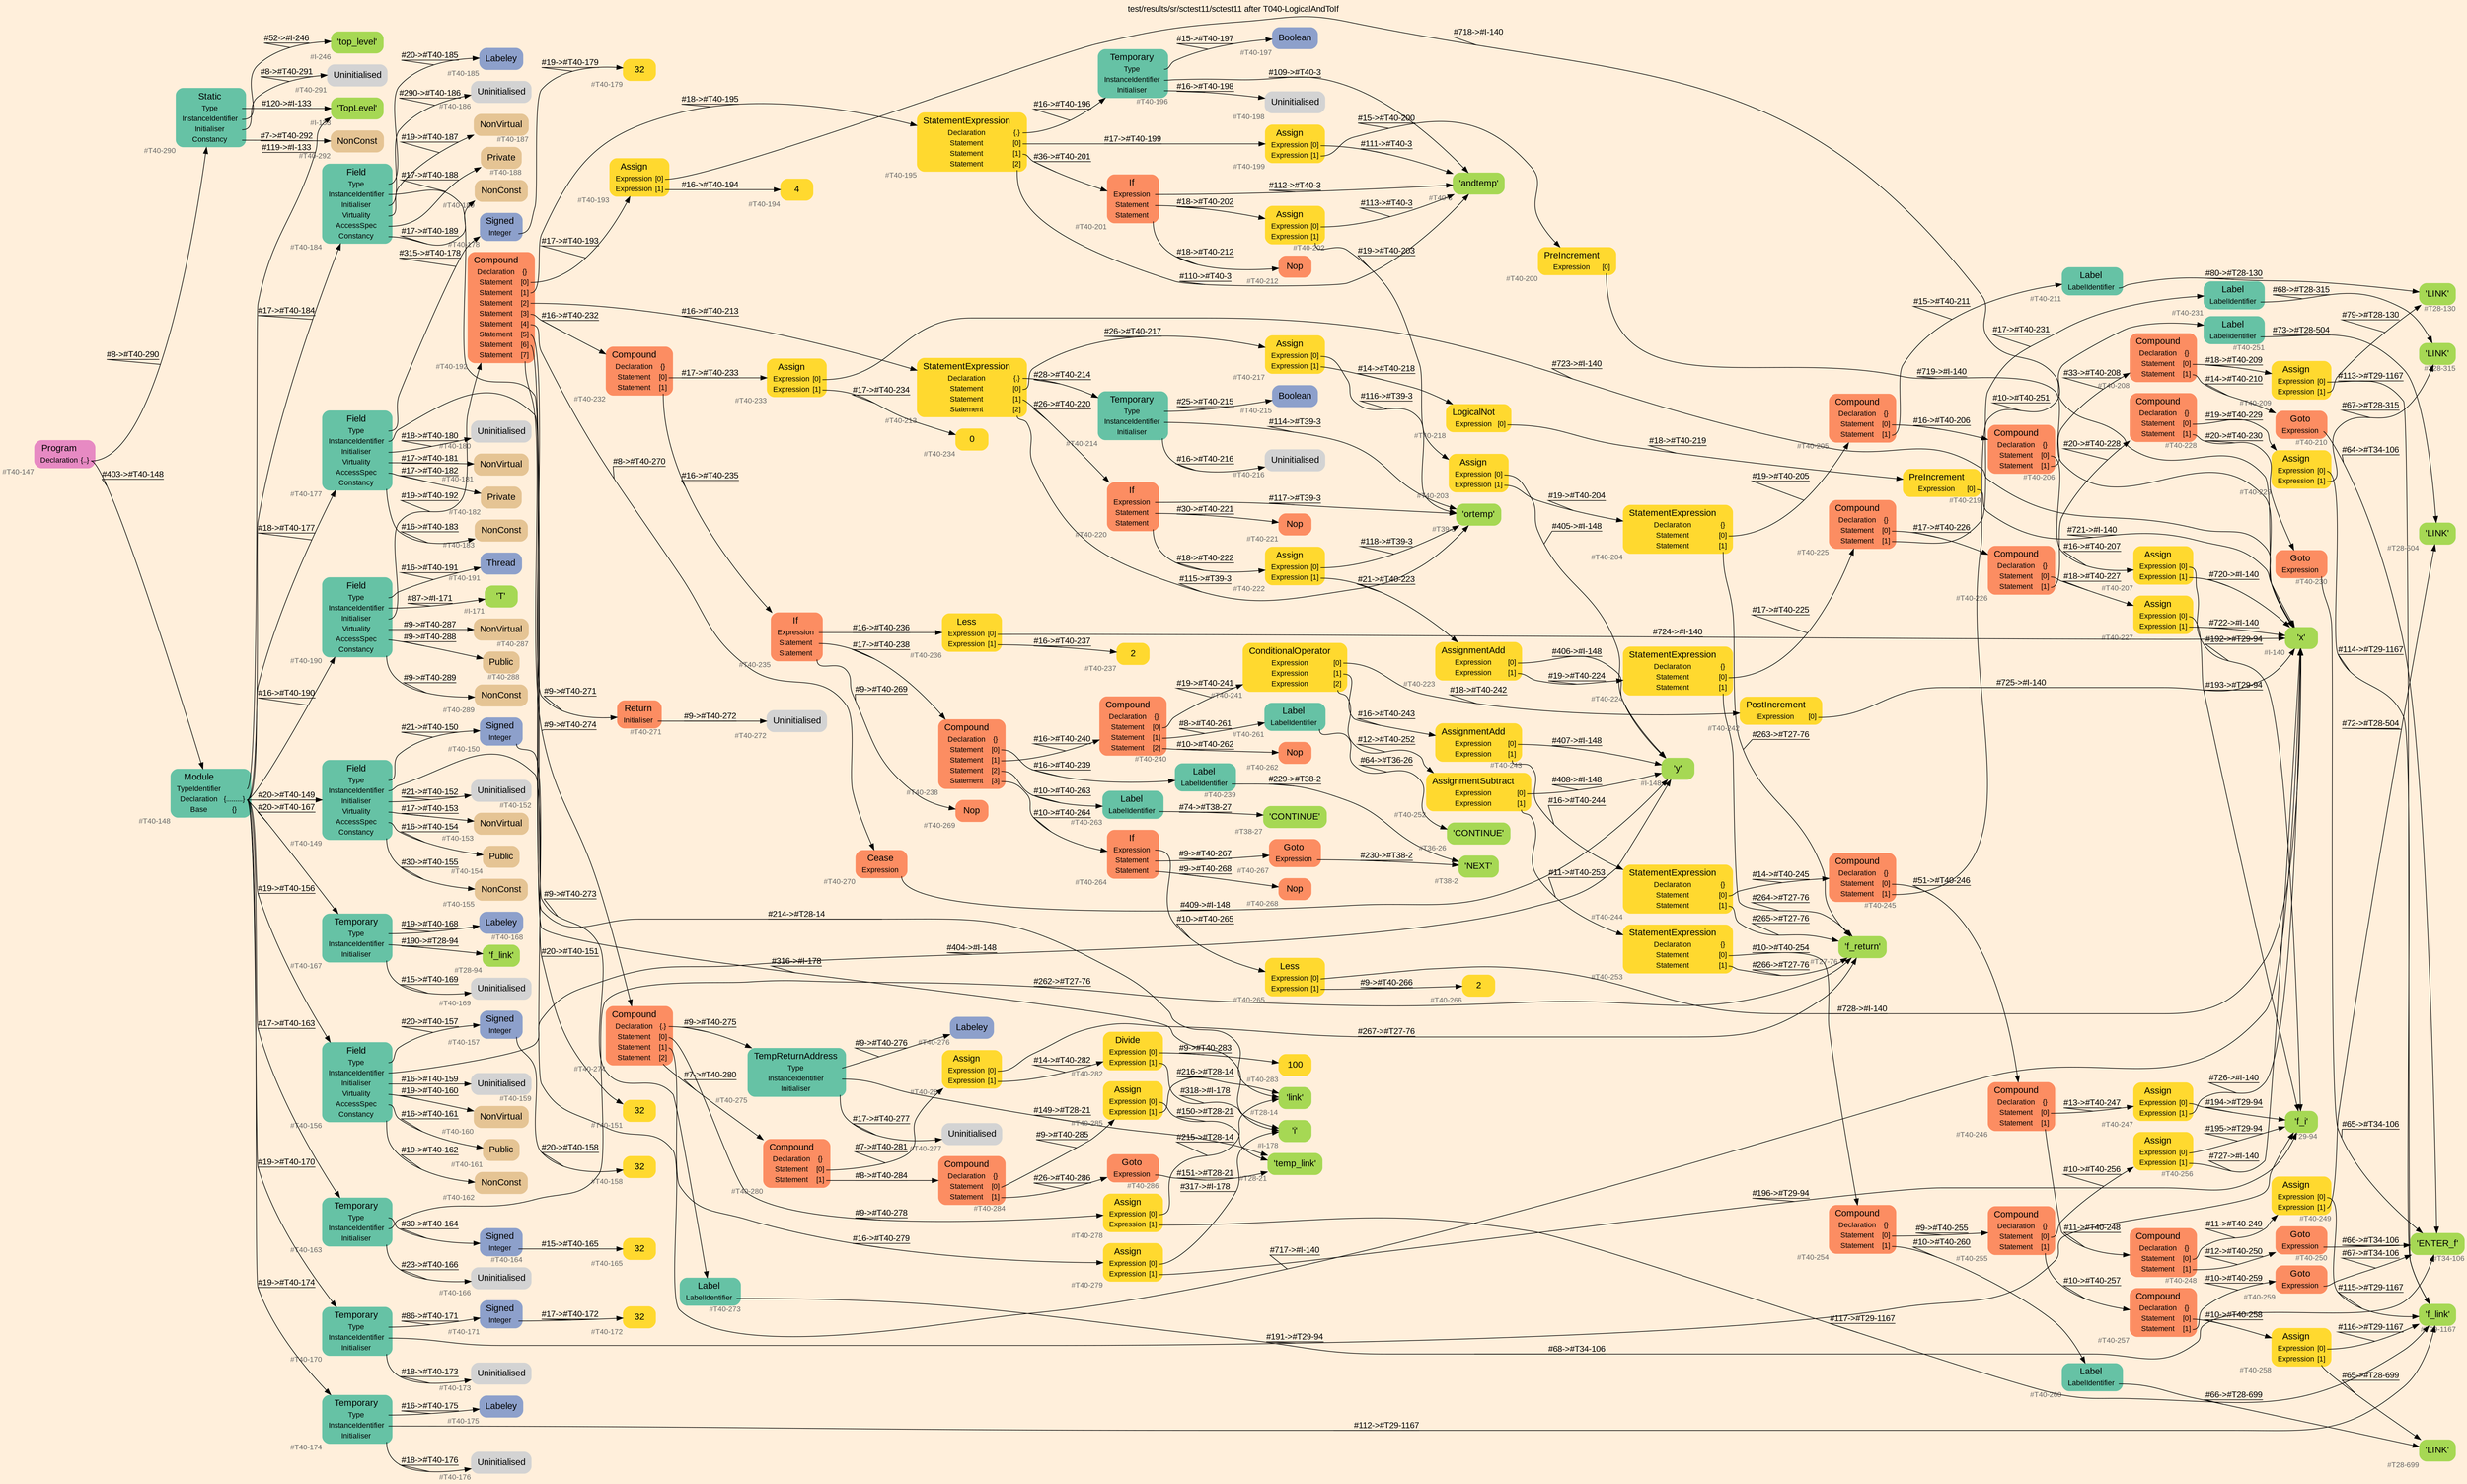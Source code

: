 digraph "test/results/sr/sctest11/sctest11 after T040-LogicalAndToIf" {
label = "test/results/sr/sctest11/sctest11 after T040-LogicalAndToIf"
labelloc = t
graph [
    rankdir = "LR"
    ranksep = 0.3
    bgcolor = antiquewhite1
    color = black
    fontcolor = black
    fontname = "Arial"
];
node [
    fontname = "Arial"
];
edge [
    fontname = "Arial"
];

// -------------------- node figure --------------------
// -------- block #T40-147 ----------
"#T40-147" [
    fillcolor = "/set28/4"
    xlabel = "#T40-147"
    fontsize = "12"
    fontcolor = grey40
    shape = "plaintext"
    label = <<TABLE BORDER="0" CELLBORDER="0" CELLSPACING="0">
     <TR><TD><FONT COLOR="black" POINT-SIZE="15">Program</FONT></TD></TR>
     <TR><TD><FONT COLOR="black" POINT-SIZE="12">Declaration</FONT></TD><TD PORT="port0"><FONT COLOR="black" POINT-SIZE="12">{..}</FONT></TD></TR>
    </TABLE>>
    style = "rounded,filled"
];

// -------- block #T40-148 ----------
"#T40-148" [
    fillcolor = "/set28/1"
    xlabel = "#T40-148"
    fontsize = "12"
    fontcolor = grey40
    shape = "plaintext"
    label = <<TABLE BORDER="0" CELLBORDER="0" CELLSPACING="0">
     <TR><TD><FONT COLOR="black" POINT-SIZE="15">Module</FONT></TD></TR>
     <TR><TD><FONT COLOR="black" POINT-SIZE="12">TypeIdentifier</FONT></TD><TD PORT="port0"></TD></TR>
     <TR><TD><FONT COLOR="black" POINT-SIZE="12">Declaration</FONT></TD><TD PORT="port1"><FONT COLOR="black" POINT-SIZE="12">{.........}</FONT></TD></TR>
     <TR><TD><FONT COLOR="black" POINT-SIZE="12">Base</FONT></TD><TD PORT="port2"><FONT COLOR="black" POINT-SIZE="12">{}</FONT></TD></TR>
    </TABLE>>
    style = "rounded,filled"
];

// -------- block #I-133 ----------
"#I-133" [
    fillcolor = "/set28/5"
    xlabel = "#I-133"
    fontsize = "12"
    fontcolor = grey40
    shape = "plaintext"
    label = <<TABLE BORDER="0" CELLBORDER="0" CELLSPACING="0">
     <TR><TD><FONT COLOR="black" POINT-SIZE="15">'TopLevel'</FONT></TD></TR>
    </TABLE>>
    style = "rounded,filled"
];

// -------- block #T40-149 ----------
"#T40-149" [
    fillcolor = "/set28/1"
    xlabel = "#T40-149"
    fontsize = "12"
    fontcolor = grey40
    shape = "plaintext"
    label = <<TABLE BORDER="0" CELLBORDER="0" CELLSPACING="0">
     <TR><TD><FONT COLOR="black" POINT-SIZE="15">Field</FONT></TD></TR>
     <TR><TD><FONT COLOR="black" POINT-SIZE="12">Type</FONT></TD><TD PORT="port0"></TD></TR>
     <TR><TD><FONT COLOR="black" POINT-SIZE="12">InstanceIdentifier</FONT></TD><TD PORT="port1"></TD></TR>
     <TR><TD><FONT COLOR="black" POINT-SIZE="12">Initialiser</FONT></TD><TD PORT="port2"></TD></TR>
     <TR><TD><FONT COLOR="black" POINT-SIZE="12">Virtuality</FONT></TD><TD PORT="port3"></TD></TR>
     <TR><TD><FONT COLOR="black" POINT-SIZE="12">AccessSpec</FONT></TD><TD PORT="port4"></TD></TR>
     <TR><TD><FONT COLOR="black" POINT-SIZE="12">Constancy</FONT></TD><TD PORT="port5"></TD></TR>
    </TABLE>>
    style = "rounded,filled"
];

// -------- block #T40-150 ----------
"#T40-150" [
    fillcolor = "/set28/3"
    xlabel = "#T40-150"
    fontsize = "12"
    fontcolor = grey40
    shape = "plaintext"
    label = <<TABLE BORDER="0" CELLBORDER="0" CELLSPACING="0">
     <TR><TD><FONT COLOR="black" POINT-SIZE="15">Signed</FONT></TD></TR>
     <TR><TD><FONT COLOR="black" POINT-SIZE="12">Integer</FONT></TD><TD PORT="port0"></TD></TR>
    </TABLE>>
    style = "rounded,filled"
];

// -------- block #T40-151 ----------
"#T40-151" [
    fillcolor = "/set28/6"
    xlabel = "#T40-151"
    fontsize = "12"
    fontcolor = grey40
    shape = "plaintext"
    label = <<TABLE BORDER="0" CELLBORDER="0" CELLSPACING="0">
     <TR><TD><FONT COLOR="black" POINT-SIZE="15">32</FONT></TD></TR>
    </TABLE>>
    style = "rounded,filled"
];

// -------- block #I-140 ----------
"#I-140" [
    fillcolor = "/set28/5"
    xlabel = "#I-140"
    fontsize = "12"
    fontcolor = grey40
    shape = "plaintext"
    label = <<TABLE BORDER="0" CELLBORDER="0" CELLSPACING="0">
     <TR><TD><FONT COLOR="black" POINT-SIZE="15">'x'</FONT></TD></TR>
    </TABLE>>
    style = "rounded,filled"
];

// -------- block #T40-152 ----------
"#T40-152" [
    xlabel = "#T40-152"
    fontsize = "12"
    fontcolor = grey40
    shape = "plaintext"
    label = <<TABLE BORDER="0" CELLBORDER="0" CELLSPACING="0">
     <TR><TD><FONT COLOR="black" POINT-SIZE="15">Uninitialised</FONT></TD></TR>
    </TABLE>>
    style = "rounded,filled"
];

// -------- block #T40-153 ----------
"#T40-153" [
    fillcolor = "/set28/7"
    xlabel = "#T40-153"
    fontsize = "12"
    fontcolor = grey40
    shape = "plaintext"
    label = <<TABLE BORDER="0" CELLBORDER="0" CELLSPACING="0">
     <TR><TD><FONT COLOR="black" POINT-SIZE="15">NonVirtual</FONT></TD></TR>
    </TABLE>>
    style = "rounded,filled"
];

// -------- block #T40-154 ----------
"#T40-154" [
    fillcolor = "/set28/7"
    xlabel = "#T40-154"
    fontsize = "12"
    fontcolor = grey40
    shape = "plaintext"
    label = <<TABLE BORDER="0" CELLBORDER="0" CELLSPACING="0">
     <TR><TD><FONT COLOR="black" POINT-SIZE="15">Public</FONT></TD></TR>
    </TABLE>>
    style = "rounded,filled"
];

// -------- block #T40-155 ----------
"#T40-155" [
    fillcolor = "/set28/7"
    xlabel = "#T40-155"
    fontsize = "12"
    fontcolor = grey40
    shape = "plaintext"
    label = <<TABLE BORDER="0" CELLBORDER="0" CELLSPACING="0">
     <TR><TD><FONT COLOR="black" POINT-SIZE="15">NonConst</FONT></TD></TR>
    </TABLE>>
    style = "rounded,filled"
];

// -------- block #T40-156 ----------
"#T40-156" [
    fillcolor = "/set28/1"
    xlabel = "#T40-156"
    fontsize = "12"
    fontcolor = grey40
    shape = "plaintext"
    label = <<TABLE BORDER="0" CELLBORDER="0" CELLSPACING="0">
     <TR><TD><FONT COLOR="black" POINT-SIZE="15">Field</FONT></TD></TR>
     <TR><TD><FONT COLOR="black" POINT-SIZE="12">Type</FONT></TD><TD PORT="port0"></TD></TR>
     <TR><TD><FONT COLOR="black" POINT-SIZE="12">InstanceIdentifier</FONT></TD><TD PORT="port1"></TD></TR>
     <TR><TD><FONT COLOR="black" POINT-SIZE="12">Initialiser</FONT></TD><TD PORT="port2"></TD></TR>
     <TR><TD><FONT COLOR="black" POINT-SIZE="12">Virtuality</FONT></TD><TD PORT="port3"></TD></TR>
     <TR><TD><FONT COLOR="black" POINT-SIZE="12">AccessSpec</FONT></TD><TD PORT="port4"></TD></TR>
     <TR><TD><FONT COLOR="black" POINT-SIZE="12">Constancy</FONT></TD><TD PORT="port5"></TD></TR>
    </TABLE>>
    style = "rounded,filled"
];

// -------- block #T40-157 ----------
"#T40-157" [
    fillcolor = "/set28/3"
    xlabel = "#T40-157"
    fontsize = "12"
    fontcolor = grey40
    shape = "plaintext"
    label = <<TABLE BORDER="0" CELLBORDER="0" CELLSPACING="0">
     <TR><TD><FONT COLOR="black" POINT-SIZE="15">Signed</FONT></TD></TR>
     <TR><TD><FONT COLOR="black" POINT-SIZE="12">Integer</FONT></TD><TD PORT="port0"></TD></TR>
    </TABLE>>
    style = "rounded,filled"
];

// -------- block #T40-158 ----------
"#T40-158" [
    fillcolor = "/set28/6"
    xlabel = "#T40-158"
    fontsize = "12"
    fontcolor = grey40
    shape = "plaintext"
    label = <<TABLE BORDER="0" CELLBORDER="0" CELLSPACING="0">
     <TR><TD><FONT COLOR="black" POINT-SIZE="15">32</FONT></TD></TR>
    </TABLE>>
    style = "rounded,filled"
];

// -------- block #I-148 ----------
"#I-148" [
    fillcolor = "/set28/5"
    xlabel = "#I-148"
    fontsize = "12"
    fontcolor = grey40
    shape = "plaintext"
    label = <<TABLE BORDER="0" CELLBORDER="0" CELLSPACING="0">
     <TR><TD><FONT COLOR="black" POINT-SIZE="15">'y'</FONT></TD></TR>
    </TABLE>>
    style = "rounded,filled"
];

// -------- block #T40-159 ----------
"#T40-159" [
    xlabel = "#T40-159"
    fontsize = "12"
    fontcolor = grey40
    shape = "plaintext"
    label = <<TABLE BORDER="0" CELLBORDER="0" CELLSPACING="0">
     <TR><TD><FONT COLOR="black" POINT-SIZE="15">Uninitialised</FONT></TD></TR>
    </TABLE>>
    style = "rounded,filled"
];

// -------- block #T40-160 ----------
"#T40-160" [
    fillcolor = "/set28/7"
    xlabel = "#T40-160"
    fontsize = "12"
    fontcolor = grey40
    shape = "plaintext"
    label = <<TABLE BORDER="0" CELLBORDER="0" CELLSPACING="0">
     <TR><TD><FONT COLOR="black" POINT-SIZE="15">NonVirtual</FONT></TD></TR>
    </TABLE>>
    style = "rounded,filled"
];

// -------- block #T40-161 ----------
"#T40-161" [
    fillcolor = "/set28/7"
    xlabel = "#T40-161"
    fontsize = "12"
    fontcolor = grey40
    shape = "plaintext"
    label = <<TABLE BORDER="0" CELLBORDER="0" CELLSPACING="0">
     <TR><TD><FONT COLOR="black" POINT-SIZE="15">Public</FONT></TD></TR>
    </TABLE>>
    style = "rounded,filled"
];

// -------- block #T40-162 ----------
"#T40-162" [
    fillcolor = "/set28/7"
    xlabel = "#T40-162"
    fontsize = "12"
    fontcolor = grey40
    shape = "plaintext"
    label = <<TABLE BORDER="0" CELLBORDER="0" CELLSPACING="0">
     <TR><TD><FONT COLOR="black" POINT-SIZE="15">NonConst</FONT></TD></TR>
    </TABLE>>
    style = "rounded,filled"
];

// -------- block #T40-163 ----------
"#T40-163" [
    fillcolor = "/set28/1"
    xlabel = "#T40-163"
    fontsize = "12"
    fontcolor = grey40
    shape = "plaintext"
    label = <<TABLE BORDER="0" CELLBORDER="0" CELLSPACING="0">
     <TR><TD><FONT COLOR="black" POINT-SIZE="15">Temporary</FONT></TD></TR>
     <TR><TD><FONT COLOR="black" POINT-SIZE="12">Type</FONT></TD><TD PORT="port0"></TD></TR>
     <TR><TD><FONT COLOR="black" POINT-SIZE="12">InstanceIdentifier</FONT></TD><TD PORT="port1"></TD></TR>
     <TR><TD><FONT COLOR="black" POINT-SIZE="12">Initialiser</FONT></TD><TD PORT="port2"></TD></TR>
    </TABLE>>
    style = "rounded,filled"
];

// -------- block #T40-164 ----------
"#T40-164" [
    fillcolor = "/set28/3"
    xlabel = "#T40-164"
    fontsize = "12"
    fontcolor = grey40
    shape = "plaintext"
    label = <<TABLE BORDER="0" CELLBORDER="0" CELLSPACING="0">
     <TR><TD><FONT COLOR="black" POINT-SIZE="15">Signed</FONT></TD></TR>
     <TR><TD><FONT COLOR="black" POINT-SIZE="12">Integer</FONT></TD><TD PORT="port0"></TD></TR>
    </TABLE>>
    style = "rounded,filled"
];

// -------- block #T40-165 ----------
"#T40-165" [
    fillcolor = "/set28/6"
    xlabel = "#T40-165"
    fontsize = "12"
    fontcolor = grey40
    shape = "plaintext"
    label = <<TABLE BORDER="0" CELLBORDER="0" CELLSPACING="0">
     <TR><TD><FONT COLOR="black" POINT-SIZE="15">32</FONT></TD></TR>
    </TABLE>>
    style = "rounded,filled"
];

// -------- block #T27-76 ----------
"#T27-76" [
    fillcolor = "/set28/5"
    xlabel = "#T27-76"
    fontsize = "12"
    fontcolor = grey40
    shape = "plaintext"
    label = <<TABLE BORDER="0" CELLBORDER="0" CELLSPACING="0">
     <TR><TD><FONT COLOR="black" POINT-SIZE="15">'f_return'</FONT></TD></TR>
    </TABLE>>
    style = "rounded,filled"
];

// -------- block #T40-166 ----------
"#T40-166" [
    xlabel = "#T40-166"
    fontsize = "12"
    fontcolor = grey40
    shape = "plaintext"
    label = <<TABLE BORDER="0" CELLBORDER="0" CELLSPACING="0">
     <TR><TD><FONT COLOR="black" POINT-SIZE="15">Uninitialised</FONT></TD></TR>
    </TABLE>>
    style = "rounded,filled"
];

// -------- block #T40-167 ----------
"#T40-167" [
    fillcolor = "/set28/1"
    xlabel = "#T40-167"
    fontsize = "12"
    fontcolor = grey40
    shape = "plaintext"
    label = <<TABLE BORDER="0" CELLBORDER="0" CELLSPACING="0">
     <TR><TD><FONT COLOR="black" POINT-SIZE="15">Temporary</FONT></TD></TR>
     <TR><TD><FONT COLOR="black" POINT-SIZE="12">Type</FONT></TD><TD PORT="port0"></TD></TR>
     <TR><TD><FONT COLOR="black" POINT-SIZE="12">InstanceIdentifier</FONT></TD><TD PORT="port1"></TD></TR>
     <TR><TD><FONT COLOR="black" POINT-SIZE="12">Initialiser</FONT></TD><TD PORT="port2"></TD></TR>
    </TABLE>>
    style = "rounded,filled"
];

// -------- block #T40-168 ----------
"#T40-168" [
    fillcolor = "/set28/3"
    xlabel = "#T40-168"
    fontsize = "12"
    fontcolor = grey40
    shape = "plaintext"
    label = <<TABLE BORDER="0" CELLBORDER="0" CELLSPACING="0">
     <TR><TD><FONT COLOR="black" POINT-SIZE="15">Labeley</FONT></TD></TR>
    </TABLE>>
    style = "rounded,filled"
];

// -------- block #T28-94 ----------
"#T28-94" [
    fillcolor = "/set28/5"
    xlabel = "#T28-94"
    fontsize = "12"
    fontcolor = grey40
    shape = "plaintext"
    label = <<TABLE BORDER="0" CELLBORDER="0" CELLSPACING="0">
     <TR><TD><FONT COLOR="black" POINT-SIZE="15">'f_link'</FONT></TD></TR>
    </TABLE>>
    style = "rounded,filled"
];

// -------- block #T40-169 ----------
"#T40-169" [
    xlabel = "#T40-169"
    fontsize = "12"
    fontcolor = grey40
    shape = "plaintext"
    label = <<TABLE BORDER="0" CELLBORDER="0" CELLSPACING="0">
     <TR><TD><FONT COLOR="black" POINT-SIZE="15">Uninitialised</FONT></TD></TR>
    </TABLE>>
    style = "rounded,filled"
];

// -------- block #T40-170 ----------
"#T40-170" [
    fillcolor = "/set28/1"
    xlabel = "#T40-170"
    fontsize = "12"
    fontcolor = grey40
    shape = "plaintext"
    label = <<TABLE BORDER="0" CELLBORDER="0" CELLSPACING="0">
     <TR><TD><FONT COLOR="black" POINT-SIZE="15">Temporary</FONT></TD></TR>
     <TR><TD><FONT COLOR="black" POINT-SIZE="12">Type</FONT></TD><TD PORT="port0"></TD></TR>
     <TR><TD><FONT COLOR="black" POINT-SIZE="12">InstanceIdentifier</FONT></TD><TD PORT="port1"></TD></TR>
     <TR><TD><FONT COLOR="black" POINT-SIZE="12">Initialiser</FONT></TD><TD PORT="port2"></TD></TR>
    </TABLE>>
    style = "rounded,filled"
];

// -------- block #T40-171 ----------
"#T40-171" [
    fillcolor = "/set28/3"
    xlabel = "#T40-171"
    fontsize = "12"
    fontcolor = grey40
    shape = "plaintext"
    label = <<TABLE BORDER="0" CELLBORDER="0" CELLSPACING="0">
     <TR><TD><FONT COLOR="black" POINT-SIZE="15">Signed</FONT></TD></TR>
     <TR><TD><FONT COLOR="black" POINT-SIZE="12">Integer</FONT></TD><TD PORT="port0"></TD></TR>
    </TABLE>>
    style = "rounded,filled"
];

// -------- block #T40-172 ----------
"#T40-172" [
    fillcolor = "/set28/6"
    xlabel = "#T40-172"
    fontsize = "12"
    fontcolor = grey40
    shape = "plaintext"
    label = <<TABLE BORDER="0" CELLBORDER="0" CELLSPACING="0">
     <TR><TD><FONT COLOR="black" POINT-SIZE="15">32</FONT></TD></TR>
    </TABLE>>
    style = "rounded,filled"
];

// -------- block #T29-94 ----------
"#T29-94" [
    fillcolor = "/set28/5"
    xlabel = "#T29-94"
    fontsize = "12"
    fontcolor = grey40
    shape = "plaintext"
    label = <<TABLE BORDER="0" CELLBORDER="0" CELLSPACING="0">
     <TR><TD><FONT COLOR="black" POINT-SIZE="15">'f_i'</FONT></TD></TR>
    </TABLE>>
    style = "rounded,filled"
];

// -------- block #T40-173 ----------
"#T40-173" [
    xlabel = "#T40-173"
    fontsize = "12"
    fontcolor = grey40
    shape = "plaintext"
    label = <<TABLE BORDER="0" CELLBORDER="0" CELLSPACING="0">
     <TR><TD><FONT COLOR="black" POINT-SIZE="15">Uninitialised</FONT></TD></TR>
    </TABLE>>
    style = "rounded,filled"
];

// -------- block #T40-174 ----------
"#T40-174" [
    fillcolor = "/set28/1"
    xlabel = "#T40-174"
    fontsize = "12"
    fontcolor = grey40
    shape = "plaintext"
    label = <<TABLE BORDER="0" CELLBORDER="0" CELLSPACING="0">
     <TR><TD><FONT COLOR="black" POINT-SIZE="15">Temporary</FONT></TD></TR>
     <TR><TD><FONT COLOR="black" POINT-SIZE="12">Type</FONT></TD><TD PORT="port0"></TD></TR>
     <TR><TD><FONT COLOR="black" POINT-SIZE="12">InstanceIdentifier</FONT></TD><TD PORT="port1"></TD></TR>
     <TR><TD><FONT COLOR="black" POINT-SIZE="12">Initialiser</FONT></TD><TD PORT="port2"></TD></TR>
    </TABLE>>
    style = "rounded,filled"
];

// -------- block #T40-175 ----------
"#T40-175" [
    fillcolor = "/set28/3"
    xlabel = "#T40-175"
    fontsize = "12"
    fontcolor = grey40
    shape = "plaintext"
    label = <<TABLE BORDER="0" CELLBORDER="0" CELLSPACING="0">
     <TR><TD><FONT COLOR="black" POINT-SIZE="15">Labeley</FONT></TD></TR>
    </TABLE>>
    style = "rounded,filled"
];

// -------- block #T29-1167 ----------
"#T29-1167" [
    fillcolor = "/set28/5"
    xlabel = "#T29-1167"
    fontsize = "12"
    fontcolor = grey40
    shape = "plaintext"
    label = <<TABLE BORDER="0" CELLBORDER="0" CELLSPACING="0">
     <TR><TD><FONT COLOR="black" POINT-SIZE="15">'f_link'</FONT></TD></TR>
    </TABLE>>
    style = "rounded,filled"
];

// -------- block #T40-176 ----------
"#T40-176" [
    xlabel = "#T40-176"
    fontsize = "12"
    fontcolor = grey40
    shape = "plaintext"
    label = <<TABLE BORDER="0" CELLBORDER="0" CELLSPACING="0">
     <TR><TD><FONT COLOR="black" POINT-SIZE="15">Uninitialised</FONT></TD></TR>
    </TABLE>>
    style = "rounded,filled"
];

// -------- block #T40-177 ----------
"#T40-177" [
    fillcolor = "/set28/1"
    xlabel = "#T40-177"
    fontsize = "12"
    fontcolor = grey40
    shape = "plaintext"
    label = <<TABLE BORDER="0" CELLBORDER="0" CELLSPACING="0">
     <TR><TD><FONT COLOR="black" POINT-SIZE="15">Field</FONT></TD></TR>
     <TR><TD><FONT COLOR="black" POINT-SIZE="12">Type</FONT></TD><TD PORT="port0"></TD></TR>
     <TR><TD><FONT COLOR="black" POINT-SIZE="12">InstanceIdentifier</FONT></TD><TD PORT="port1"></TD></TR>
     <TR><TD><FONT COLOR="black" POINT-SIZE="12">Initialiser</FONT></TD><TD PORT="port2"></TD></TR>
     <TR><TD><FONT COLOR="black" POINT-SIZE="12">Virtuality</FONT></TD><TD PORT="port3"></TD></TR>
     <TR><TD><FONT COLOR="black" POINT-SIZE="12">AccessSpec</FONT></TD><TD PORT="port4"></TD></TR>
     <TR><TD><FONT COLOR="black" POINT-SIZE="12">Constancy</FONT></TD><TD PORT="port5"></TD></TR>
    </TABLE>>
    style = "rounded,filled"
];

// -------- block #T40-178 ----------
"#T40-178" [
    fillcolor = "/set28/3"
    xlabel = "#T40-178"
    fontsize = "12"
    fontcolor = grey40
    shape = "plaintext"
    label = <<TABLE BORDER="0" CELLBORDER="0" CELLSPACING="0">
     <TR><TD><FONT COLOR="black" POINT-SIZE="15">Signed</FONT></TD></TR>
     <TR><TD><FONT COLOR="black" POINT-SIZE="12">Integer</FONT></TD><TD PORT="port0"></TD></TR>
    </TABLE>>
    style = "rounded,filled"
];

// -------- block #T40-179 ----------
"#T40-179" [
    fillcolor = "/set28/6"
    xlabel = "#T40-179"
    fontsize = "12"
    fontcolor = grey40
    shape = "plaintext"
    label = <<TABLE BORDER="0" CELLBORDER="0" CELLSPACING="0">
     <TR><TD><FONT COLOR="black" POINT-SIZE="15">32</FONT></TD></TR>
    </TABLE>>
    style = "rounded,filled"
];

// -------- block #I-178 ----------
"#I-178" [
    fillcolor = "/set28/5"
    xlabel = "#I-178"
    fontsize = "12"
    fontcolor = grey40
    shape = "plaintext"
    label = <<TABLE BORDER="0" CELLBORDER="0" CELLSPACING="0">
     <TR><TD><FONT COLOR="black" POINT-SIZE="15">'i'</FONT></TD></TR>
    </TABLE>>
    style = "rounded,filled"
];

// -------- block #T40-180 ----------
"#T40-180" [
    xlabel = "#T40-180"
    fontsize = "12"
    fontcolor = grey40
    shape = "plaintext"
    label = <<TABLE BORDER="0" CELLBORDER="0" CELLSPACING="0">
     <TR><TD><FONT COLOR="black" POINT-SIZE="15">Uninitialised</FONT></TD></TR>
    </TABLE>>
    style = "rounded,filled"
];

// -------- block #T40-181 ----------
"#T40-181" [
    fillcolor = "/set28/7"
    xlabel = "#T40-181"
    fontsize = "12"
    fontcolor = grey40
    shape = "plaintext"
    label = <<TABLE BORDER="0" CELLBORDER="0" CELLSPACING="0">
     <TR><TD><FONT COLOR="black" POINT-SIZE="15">NonVirtual</FONT></TD></TR>
    </TABLE>>
    style = "rounded,filled"
];

// -------- block #T40-182 ----------
"#T40-182" [
    fillcolor = "/set28/7"
    xlabel = "#T40-182"
    fontsize = "12"
    fontcolor = grey40
    shape = "plaintext"
    label = <<TABLE BORDER="0" CELLBORDER="0" CELLSPACING="0">
     <TR><TD><FONT COLOR="black" POINT-SIZE="15">Private</FONT></TD></TR>
    </TABLE>>
    style = "rounded,filled"
];

// -------- block #T40-183 ----------
"#T40-183" [
    fillcolor = "/set28/7"
    xlabel = "#T40-183"
    fontsize = "12"
    fontcolor = grey40
    shape = "plaintext"
    label = <<TABLE BORDER="0" CELLBORDER="0" CELLSPACING="0">
     <TR><TD><FONT COLOR="black" POINT-SIZE="15">NonConst</FONT></TD></TR>
    </TABLE>>
    style = "rounded,filled"
];

// -------- block #T40-184 ----------
"#T40-184" [
    fillcolor = "/set28/1"
    xlabel = "#T40-184"
    fontsize = "12"
    fontcolor = grey40
    shape = "plaintext"
    label = <<TABLE BORDER="0" CELLBORDER="0" CELLSPACING="0">
     <TR><TD><FONT COLOR="black" POINT-SIZE="15">Field</FONT></TD></TR>
     <TR><TD><FONT COLOR="black" POINT-SIZE="12">Type</FONT></TD><TD PORT="port0"></TD></TR>
     <TR><TD><FONT COLOR="black" POINT-SIZE="12">InstanceIdentifier</FONT></TD><TD PORT="port1"></TD></TR>
     <TR><TD><FONT COLOR="black" POINT-SIZE="12">Initialiser</FONT></TD><TD PORT="port2"></TD></TR>
     <TR><TD><FONT COLOR="black" POINT-SIZE="12">Virtuality</FONT></TD><TD PORT="port3"></TD></TR>
     <TR><TD><FONT COLOR="black" POINT-SIZE="12">AccessSpec</FONT></TD><TD PORT="port4"></TD></TR>
     <TR><TD><FONT COLOR="black" POINT-SIZE="12">Constancy</FONT></TD><TD PORT="port5"></TD></TR>
    </TABLE>>
    style = "rounded,filled"
];

// -------- block #T40-185 ----------
"#T40-185" [
    fillcolor = "/set28/3"
    xlabel = "#T40-185"
    fontsize = "12"
    fontcolor = grey40
    shape = "plaintext"
    label = <<TABLE BORDER="0" CELLBORDER="0" CELLSPACING="0">
     <TR><TD><FONT COLOR="black" POINT-SIZE="15">Labeley</FONT></TD></TR>
    </TABLE>>
    style = "rounded,filled"
];

// -------- block #T28-14 ----------
"#T28-14" [
    fillcolor = "/set28/5"
    xlabel = "#T28-14"
    fontsize = "12"
    fontcolor = grey40
    shape = "plaintext"
    label = <<TABLE BORDER="0" CELLBORDER="0" CELLSPACING="0">
     <TR><TD><FONT COLOR="black" POINT-SIZE="15">'link'</FONT></TD></TR>
    </TABLE>>
    style = "rounded,filled"
];

// -------- block #T40-186 ----------
"#T40-186" [
    xlabel = "#T40-186"
    fontsize = "12"
    fontcolor = grey40
    shape = "plaintext"
    label = <<TABLE BORDER="0" CELLBORDER="0" CELLSPACING="0">
     <TR><TD><FONT COLOR="black" POINT-SIZE="15">Uninitialised</FONT></TD></TR>
    </TABLE>>
    style = "rounded,filled"
];

// -------- block #T40-187 ----------
"#T40-187" [
    fillcolor = "/set28/7"
    xlabel = "#T40-187"
    fontsize = "12"
    fontcolor = grey40
    shape = "plaintext"
    label = <<TABLE BORDER="0" CELLBORDER="0" CELLSPACING="0">
     <TR><TD><FONT COLOR="black" POINT-SIZE="15">NonVirtual</FONT></TD></TR>
    </TABLE>>
    style = "rounded,filled"
];

// -------- block #T40-188 ----------
"#T40-188" [
    fillcolor = "/set28/7"
    xlabel = "#T40-188"
    fontsize = "12"
    fontcolor = grey40
    shape = "plaintext"
    label = <<TABLE BORDER="0" CELLBORDER="0" CELLSPACING="0">
     <TR><TD><FONT COLOR="black" POINT-SIZE="15">Private</FONT></TD></TR>
    </TABLE>>
    style = "rounded,filled"
];

// -------- block #T40-189 ----------
"#T40-189" [
    fillcolor = "/set28/7"
    xlabel = "#T40-189"
    fontsize = "12"
    fontcolor = grey40
    shape = "plaintext"
    label = <<TABLE BORDER="0" CELLBORDER="0" CELLSPACING="0">
     <TR><TD><FONT COLOR="black" POINT-SIZE="15">NonConst</FONT></TD></TR>
    </TABLE>>
    style = "rounded,filled"
];

// -------- block #T40-190 ----------
"#T40-190" [
    fillcolor = "/set28/1"
    xlabel = "#T40-190"
    fontsize = "12"
    fontcolor = grey40
    shape = "plaintext"
    label = <<TABLE BORDER="0" CELLBORDER="0" CELLSPACING="0">
     <TR><TD><FONT COLOR="black" POINT-SIZE="15">Field</FONT></TD></TR>
     <TR><TD><FONT COLOR="black" POINT-SIZE="12">Type</FONT></TD><TD PORT="port0"></TD></TR>
     <TR><TD><FONT COLOR="black" POINT-SIZE="12">InstanceIdentifier</FONT></TD><TD PORT="port1"></TD></TR>
     <TR><TD><FONT COLOR="black" POINT-SIZE="12">Initialiser</FONT></TD><TD PORT="port2"></TD></TR>
     <TR><TD><FONT COLOR="black" POINT-SIZE="12">Virtuality</FONT></TD><TD PORT="port3"></TD></TR>
     <TR><TD><FONT COLOR="black" POINT-SIZE="12">AccessSpec</FONT></TD><TD PORT="port4"></TD></TR>
     <TR><TD><FONT COLOR="black" POINT-SIZE="12">Constancy</FONT></TD><TD PORT="port5"></TD></TR>
    </TABLE>>
    style = "rounded,filled"
];

// -------- block #T40-191 ----------
"#T40-191" [
    fillcolor = "/set28/3"
    xlabel = "#T40-191"
    fontsize = "12"
    fontcolor = grey40
    shape = "plaintext"
    label = <<TABLE BORDER="0" CELLBORDER="0" CELLSPACING="0">
     <TR><TD><FONT COLOR="black" POINT-SIZE="15">Thread</FONT></TD></TR>
    </TABLE>>
    style = "rounded,filled"
];

// -------- block #I-171 ----------
"#I-171" [
    fillcolor = "/set28/5"
    xlabel = "#I-171"
    fontsize = "12"
    fontcolor = grey40
    shape = "plaintext"
    label = <<TABLE BORDER="0" CELLBORDER="0" CELLSPACING="0">
     <TR><TD><FONT COLOR="black" POINT-SIZE="15">'T'</FONT></TD></TR>
    </TABLE>>
    style = "rounded,filled"
];

// -------- block #T40-192 ----------
"#T40-192" [
    fillcolor = "/set28/2"
    xlabel = "#T40-192"
    fontsize = "12"
    fontcolor = grey40
    shape = "plaintext"
    label = <<TABLE BORDER="0" CELLBORDER="0" CELLSPACING="0">
     <TR><TD><FONT COLOR="black" POINT-SIZE="15">Compound</FONT></TD></TR>
     <TR><TD><FONT COLOR="black" POINT-SIZE="12">Declaration</FONT></TD><TD PORT="port0"><FONT COLOR="black" POINT-SIZE="12">{}</FONT></TD></TR>
     <TR><TD><FONT COLOR="black" POINT-SIZE="12">Statement</FONT></TD><TD PORT="port1"><FONT COLOR="black" POINT-SIZE="12">[0]</FONT></TD></TR>
     <TR><TD><FONT COLOR="black" POINT-SIZE="12">Statement</FONT></TD><TD PORT="port2"><FONT COLOR="black" POINT-SIZE="12">[1]</FONT></TD></TR>
     <TR><TD><FONT COLOR="black" POINT-SIZE="12">Statement</FONT></TD><TD PORT="port3"><FONT COLOR="black" POINT-SIZE="12">[2]</FONT></TD></TR>
     <TR><TD><FONT COLOR="black" POINT-SIZE="12">Statement</FONT></TD><TD PORT="port4"><FONT COLOR="black" POINT-SIZE="12">[3]</FONT></TD></TR>
     <TR><TD><FONT COLOR="black" POINT-SIZE="12">Statement</FONT></TD><TD PORT="port5"><FONT COLOR="black" POINT-SIZE="12">[4]</FONT></TD></TR>
     <TR><TD><FONT COLOR="black" POINT-SIZE="12">Statement</FONT></TD><TD PORT="port6"><FONT COLOR="black" POINT-SIZE="12">[5]</FONT></TD></TR>
     <TR><TD><FONT COLOR="black" POINT-SIZE="12">Statement</FONT></TD><TD PORT="port7"><FONT COLOR="black" POINT-SIZE="12">[6]</FONT></TD></TR>
     <TR><TD><FONT COLOR="black" POINT-SIZE="12">Statement</FONT></TD><TD PORT="port8"><FONT COLOR="black" POINT-SIZE="12">[7]</FONT></TD></TR>
    </TABLE>>
    style = "rounded,filled"
];

// -------- block #T40-193 ----------
"#T40-193" [
    fillcolor = "/set28/6"
    xlabel = "#T40-193"
    fontsize = "12"
    fontcolor = grey40
    shape = "plaintext"
    label = <<TABLE BORDER="0" CELLBORDER="0" CELLSPACING="0">
     <TR><TD><FONT COLOR="black" POINT-SIZE="15">Assign</FONT></TD></TR>
     <TR><TD><FONT COLOR="black" POINT-SIZE="12">Expression</FONT></TD><TD PORT="port0"><FONT COLOR="black" POINT-SIZE="12">[0]</FONT></TD></TR>
     <TR><TD><FONT COLOR="black" POINT-SIZE="12">Expression</FONT></TD><TD PORT="port1"><FONT COLOR="black" POINT-SIZE="12">[1]</FONT></TD></TR>
    </TABLE>>
    style = "rounded,filled"
];

// -------- block #T40-194 ----------
"#T40-194" [
    fillcolor = "/set28/6"
    xlabel = "#T40-194"
    fontsize = "12"
    fontcolor = grey40
    shape = "plaintext"
    label = <<TABLE BORDER="0" CELLBORDER="0" CELLSPACING="0">
     <TR><TD><FONT COLOR="black" POINT-SIZE="15">4</FONT></TD></TR>
    </TABLE>>
    style = "rounded,filled"
];

// -------- block #T40-195 ----------
"#T40-195" [
    fillcolor = "/set28/6"
    xlabel = "#T40-195"
    fontsize = "12"
    fontcolor = grey40
    shape = "plaintext"
    label = <<TABLE BORDER="0" CELLBORDER="0" CELLSPACING="0">
     <TR><TD><FONT COLOR="black" POINT-SIZE="15">StatementExpression</FONT></TD></TR>
     <TR><TD><FONT COLOR="black" POINT-SIZE="12">Declaration</FONT></TD><TD PORT="port0"><FONT COLOR="black" POINT-SIZE="12">{.}</FONT></TD></TR>
     <TR><TD><FONT COLOR="black" POINT-SIZE="12">Statement</FONT></TD><TD PORT="port1"><FONT COLOR="black" POINT-SIZE="12">[0]</FONT></TD></TR>
     <TR><TD><FONT COLOR="black" POINT-SIZE="12">Statement</FONT></TD><TD PORT="port2"><FONT COLOR="black" POINT-SIZE="12">[1]</FONT></TD></TR>
     <TR><TD><FONT COLOR="black" POINT-SIZE="12">Statement</FONT></TD><TD PORT="port3"><FONT COLOR="black" POINT-SIZE="12">[2]</FONT></TD></TR>
    </TABLE>>
    style = "rounded,filled"
];

// -------- block #T40-196 ----------
"#T40-196" [
    fillcolor = "/set28/1"
    xlabel = "#T40-196"
    fontsize = "12"
    fontcolor = grey40
    shape = "plaintext"
    label = <<TABLE BORDER="0" CELLBORDER="0" CELLSPACING="0">
     <TR><TD><FONT COLOR="black" POINT-SIZE="15">Temporary</FONT></TD></TR>
     <TR><TD><FONT COLOR="black" POINT-SIZE="12">Type</FONT></TD><TD PORT="port0"></TD></TR>
     <TR><TD><FONT COLOR="black" POINT-SIZE="12">InstanceIdentifier</FONT></TD><TD PORT="port1"></TD></TR>
     <TR><TD><FONT COLOR="black" POINT-SIZE="12">Initialiser</FONT></TD><TD PORT="port2"></TD></TR>
    </TABLE>>
    style = "rounded,filled"
];

// -------- block #T40-197 ----------
"#T40-197" [
    fillcolor = "/set28/3"
    xlabel = "#T40-197"
    fontsize = "12"
    fontcolor = grey40
    shape = "plaintext"
    label = <<TABLE BORDER="0" CELLBORDER="0" CELLSPACING="0">
     <TR><TD><FONT COLOR="black" POINT-SIZE="15">Boolean</FONT></TD></TR>
    </TABLE>>
    style = "rounded,filled"
];

// -------- block #T40-3 ----------
"#T40-3" [
    fillcolor = "/set28/5"
    xlabel = "#T40-3"
    fontsize = "12"
    fontcolor = grey40
    shape = "plaintext"
    label = <<TABLE BORDER="0" CELLBORDER="0" CELLSPACING="0">
     <TR><TD><FONT COLOR="black" POINT-SIZE="15">'andtemp'</FONT></TD></TR>
    </TABLE>>
    style = "rounded,filled"
];

// -------- block #T40-198 ----------
"#T40-198" [
    xlabel = "#T40-198"
    fontsize = "12"
    fontcolor = grey40
    shape = "plaintext"
    label = <<TABLE BORDER="0" CELLBORDER="0" CELLSPACING="0">
     <TR><TD><FONT COLOR="black" POINT-SIZE="15">Uninitialised</FONT></TD></TR>
    </TABLE>>
    style = "rounded,filled"
];

// -------- block #T40-199 ----------
"#T40-199" [
    fillcolor = "/set28/6"
    xlabel = "#T40-199"
    fontsize = "12"
    fontcolor = grey40
    shape = "plaintext"
    label = <<TABLE BORDER="0" CELLBORDER="0" CELLSPACING="0">
     <TR><TD><FONT COLOR="black" POINT-SIZE="15">Assign</FONT></TD></TR>
     <TR><TD><FONT COLOR="black" POINT-SIZE="12">Expression</FONT></TD><TD PORT="port0"><FONT COLOR="black" POINT-SIZE="12">[0]</FONT></TD></TR>
     <TR><TD><FONT COLOR="black" POINT-SIZE="12">Expression</FONT></TD><TD PORT="port1"><FONT COLOR="black" POINT-SIZE="12">[1]</FONT></TD></TR>
    </TABLE>>
    style = "rounded,filled"
];

// -------- block #T40-200 ----------
"#T40-200" [
    fillcolor = "/set28/6"
    xlabel = "#T40-200"
    fontsize = "12"
    fontcolor = grey40
    shape = "plaintext"
    label = <<TABLE BORDER="0" CELLBORDER="0" CELLSPACING="0">
     <TR><TD><FONT COLOR="black" POINT-SIZE="15">PreIncrement</FONT></TD></TR>
     <TR><TD><FONT COLOR="black" POINT-SIZE="12">Expression</FONT></TD><TD PORT="port0"><FONT COLOR="black" POINT-SIZE="12">[0]</FONT></TD></TR>
    </TABLE>>
    style = "rounded,filled"
];

// -------- block #T40-201 ----------
"#T40-201" [
    fillcolor = "/set28/2"
    xlabel = "#T40-201"
    fontsize = "12"
    fontcolor = grey40
    shape = "plaintext"
    label = <<TABLE BORDER="0" CELLBORDER="0" CELLSPACING="0">
     <TR><TD><FONT COLOR="black" POINT-SIZE="15">If</FONT></TD></TR>
     <TR><TD><FONT COLOR="black" POINT-SIZE="12">Expression</FONT></TD><TD PORT="port0"></TD></TR>
     <TR><TD><FONT COLOR="black" POINT-SIZE="12">Statement</FONT></TD><TD PORT="port1"></TD></TR>
     <TR><TD><FONT COLOR="black" POINT-SIZE="12">Statement</FONT></TD><TD PORT="port2"></TD></TR>
    </TABLE>>
    style = "rounded,filled"
];

// -------- block #T40-202 ----------
"#T40-202" [
    fillcolor = "/set28/6"
    xlabel = "#T40-202"
    fontsize = "12"
    fontcolor = grey40
    shape = "plaintext"
    label = <<TABLE BORDER="0" CELLBORDER="0" CELLSPACING="0">
     <TR><TD><FONT COLOR="black" POINT-SIZE="15">Assign</FONT></TD></TR>
     <TR><TD><FONT COLOR="black" POINT-SIZE="12">Expression</FONT></TD><TD PORT="port0"><FONT COLOR="black" POINT-SIZE="12">[0]</FONT></TD></TR>
     <TR><TD><FONT COLOR="black" POINT-SIZE="12">Expression</FONT></TD><TD PORT="port1"><FONT COLOR="black" POINT-SIZE="12">[1]</FONT></TD></TR>
    </TABLE>>
    style = "rounded,filled"
];

// -------- block #T40-203 ----------
"#T40-203" [
    fillcolor = "/set28/6"
    xlabel = "#T40-203"
    fontsize = "12"
    fontcolor = grey40
    shape = "plaintext"
    label = <<TABLE BORDER="0" CELLBORDER="0" CELLSPACING="0">
     <TR><TD><FONT COLOR="black" POINT-SIZE="15">Assign</FONT></TD></TR>
     <TR><TD><FONT COLOR="black" POINT-SIZE="12">Expression</FONT></TD><TD PORT="port0"><FONT COLOR="black" POINT-SIZE="12">[0]</FONT></TD></TR>
     <TR><TD><FONT COLOR="black" POINT-SIZE="12">Expression</FONT></TD><TD PORT="port1"><FONT COLOR="black" POINT-SIZE="12">[1]</FONT></TD></TR>
    </TABLE>>
    style = "rounded,filled"
];

// -------- block #T40-204 ----------
"#T40-204" [
    fillcolor = "/set28/6"
    xlabel = "#T40-204"
    fontsize = "12"
    fontcolor = grey40
    shape = "plaintext"
    label = <<TABLE BORDER="0" CELLBORDER="0" CELLSPACING="0">
     <TR><TD><FONT COLOR="black" POINT-SIZE="15">StatementExpression</FONT></TD></TR>
     <TR><TD><FONT COLOR="black" POINT-SIZE="12">Declaration</FONT></TD><TD PORT="port0"><FONT COLOR="black" POINT-SIZE="12">{}</FONT></TD></TR>
     <TR><TD><FONT COLOR="black" POINT-SIZE="12">Statement</FONT></TD><TD PORT="port1"><FONT COLOR="black" POINT-SIZE="12">[0]</FONT></TD></TR>
     <TR><TD><FONT COLOR="black" POINT-SIZE="12">Statement</FONT></TD><TD PORT="port2"><FONT COLOR="black" POINT-SIZE="12">[1]</FONT></TD></TR>
    </TABLE>>
    style = "rounded,filled"
];

// -------- block #T40-205 ----------
"#T40-205" [
    fillcolor = "/set28/2"
    xlabel = "#T40-205"
    fontsize = "12"
    fontcolor = grey40
    shape = "plaintext"
    label = <<TABLE BORDER="0" CELLBORDER="0" CELLSPACING="0">
     <TR><TD><FONT COLOR="black" POINT-SIZE="15">Compound</FONT></TD></TR>
     <TR><TD><FONT COLOR="black" POINT-SIZE="12">Declaration</FONT></TD><TD PORT="port0"><FONT COLOR="black" POINT-SIZE="12">{}</FONT></TD></TR>
     <TR><TD><FONT COLOR="black" POINT-SIZE="12">Statement</FONT></TD><TD PORT="port1"><FONT COLOR="black" POINT-SIZE="12">[0]</FONT></TD></TR>
     <TR><TD><FONT COLOR="black" POINT-SIZE="12">Statement</FONT></TD><TD PORT="port2"><FONT COLOR="black" POINT-SIZE="12">[1]</FONT></TD></TR>
    </TABLE>>
    style = "rounded,filled"
];

// -------- block #T40-206 ----------
"#T40-206" [
    fillcolor = "/set28/2"
    xlabel = "#T40-206"
    fontsize = "12"
    fontcolor = grey40
    shape = "plaintext"
    label = <<TABLE BORDER="0" CELLBORDER="0" CELLSPACING="0">
     <TR><TD><FONT COLOR="black" POINT-SIZE="15">Compound</FONT></TD></TR>
     <TR><TD><FONT COLOR="black" POINT-SIZE="12">Declaration</FONT></TD><TD PORT="port0"><FONT COLOR="black" POINT-SIZE="12">{}</FONT></TD></TR>
     <TR><TD><FONT COLOR="black" POINT-SIZE="12">Statement</FONT></TD><TD PORT="port1"><FONT COLOR="black" POINT-SIZE="12">[0]</FONT></TD></TR>
     <TR><TD><FONT COLOR="black" POINT-SIZE="12">Statement</FONT></TD><TD PORT="port2"><FONT COLOR="black" POINT-SIZE="12">[1]</FONT></TD></TR>
    </TABLE>>
    style = "rounded,filled"
];

// -------- block #T40-207 ----------
"#T40-207" [
    fillcolor = "/set28/6"
    xlabel = "#T40-207"
    fontsize = "12"
    fontcolor = grey40
    shape = "plaintext"
    label = <<TABLE BORDER="0" CELLBORDER="0" CELLSPACING="0">
     <TR><TD><FONT COLOR="black" POINT-SIZE="15">Assign</FONT></TD></TR>
     <TR><TD><FONT COLOR="black" POINT-SIZE="12">Expression</FONT></TD><TD PORT="port0"><FONT COLOR="black" POINT-SIZE="12">[0]</FONT></TD></TR>
     <TR><TD><FONT COLOR="black" POINT-SIZE="12">Expression</FONT></TD><TD PORT="port1"><FONT COLOR="black" POINT-SIZE="12">[1]</FONT></TD></TR>
    </TABLE>>
    style = "rounded,filled"
];

// -------- block #T40-208 ----------
"#T40-208" [
    fillcolor = "/set28/2"
    xlabel = "#T40-208"
    fontsize = "12"
    fontcolor = grey40
    shape = "plaintext"
    label = <<TABLE BORDER="0" CELLBORDER="0" CELLSPACING="0">
     <TR><TD><FONT COLOR="black" POINT-SIZE="15">Compound</FONT></TD></TR>
     <TR><TD><FONT COLOR="black" POINT-SIZE="12">Declaration</FONT></TD><TD PORT="port0"><FONT COLOR="black" POINT-SIZE="12">{}</FONT></TD></TR>
     <TR><TD><FONT COLOR="black" POINT-SIZE="12">Statement</FONT></TD><TD PORT="port1"><FONT COLOR="black" POINT-SIZE="12">[0]</FONT></TD></TR>
     <TR><TD><FONT COLOR="black" POINT-SIZE="12">Statement</FONT></TD><TD PORT="port2"><FONT COLOR="black" POINT-SIZE="12">[1]</FONT></TD></TR>
    </TABLE>>
    style = "rounded,filled"
];

// -------- block #T40-209 ----------
"#T40-209" [
    fillcolor = "/set28/6"
    xlabel = "#T40-209"
    fontsize = "12"
    fontcolor = grey40
    shape = "plaintext"
    label = <<TABLE BORDER="0" CELLBORDER="0" CELLSPACING="0">
     <TR><TD><FONT COLOR="black" POINT-SIZE="15">Assign</FONT></TD></TR>
     <TR><TD><FONT COLOR="black" POINT-SIZE="12">Expression</FONT></TD><TD PORT="port0"><FONT COLOR="black" POINT-SIZE="12">[0]</FONT></TD></TR>
     <TR><TD><FONT COLOR="black" POINT-SIZE="12">Expression</FONT></TD><TD PORT="port1"><FONT COLOR="black" POINT-SIZE="12">[1]</FONT></TD></TR>
    </TABLE>>
    style = "rounded,filled"
];

// -------- block #T28-130 ----------
"#T28-130" [
    fillcolor = "/set28/5"
    xlabel = "#T28-130"
    fontsize = "12"
    fontcolor = grey40
    shape = "plaintext"
    label = <<TABLE BORDER="0" CELLBORDER="0" CELLSPACING="0">
     <TR><TD><FONT COLOR="black" POINT-SIZE="15">'LINK'</FONT></TD></TR>
    </TABLE>>
    style = "rounded,filled"
];

// -------- block #T40-210 ----------
"#T40-210" [
    fillcolor = "/set28/2"
    xlabel = "#T40-210"
    fontsize = "12"
    fontcolor = grey40
    shape = "plaintext"
    label = <<TABLE BORDER="0" CELLBORDER="0" CELLSPACING="0">
     <TR><TD><FONT COLOR="black" POINT-SIZE="15">Goto</FONT></TD></TR>
     <TR><TD><FONT COLOR="black" POINT-SIZE="12">Expression</FONT></TD><TD PORT="port0"></TD></TR>
    </TABLE>>
    style = "rounded,filled"
];

// -------- block #T34-106 ----------
"#T34-106" [
    fillcolor = "/set28/5"
    xlabel = "#T34-106"
    fontsize = "12"
    fontcolor = grey40
    shape = "plaintext"
    label = <<TABLE BORDER="0" CELLBORDER="0" CELLSPACING="0">
     <TR><TD><FONT COLOR="black" POINT-SIZE="15">'ENTER_f'</FONT></TD></TR>
    </TABLE>>
    style = "rounded,filled"
];

// -------- block #T40-211 ----------
"#T40-211" [
    fillcolor = "/set28/1"
    xlabel = "#T40-211"
    fontsize = "12"
    fontcolor = grey40
    shape = "plaintext"
    label = <<TABLE BORDER="0" CELLBORDER="0" CELLSPACING="0">
     <TR><TD><FONT COLOR="black" POINT-SIZE="15">Label</FONT></TD></TR>
     <TR><TD><FONT COLOR="black" POINT-SIZE="12">LabelIdentifier</FONT></TD><TD PORT="port0"></TD></TR>
    </TABLE>>
    style = "rounded,filled"
];

// -------- block #T40-212 ----------
"#T40-212" [
    fillcolor = "/set28/2"
    xlabel = "#T40-212"
    fontsize = "12"
    fontcolor = grey40
    shape = "plaintext"
    label = <<TABLE BORDER="0" CELLBORDER="0" CELLSPACING="0">
     <TR><TD><FONT COLOR="black" POINT-SIZE="15">Nop</FONT></TD></TR>
    </TABLE>>
    style = "rounded,filled"
];

// -------- block #T40-213 ----------
"#T40-213" [
    fillcolor = "/set28/6"
    xlabel = "#T40-213"
    fontsize = "12"
    fontcolor = grey40
    shape = "plaintext"
    label = <<TABLE BORDER="0" CELLBORDER="0" CELLSPACING="0">
     <TR><TD><FONT COLOR="black" POINT-SIZE="15">StatementExpression</FONT></TD></TR>
     <TR><TD><FONT COLOR="black" POINT-SIZE="12">Declaration</FONT></TD><TD PORT="port0"><FONT COLOR="black" POINT-SIZE="12">{.}</FONT></TD></TR>
     <TR><TD><FONT COLOR="black" POINT-SIZE="12">Statement</FONT></TD><TD PORT="port1"><FONT COLOR="black" POINT-SIZE="12">[0]</FONT></TD></TR>
     <TR><TD><FONT COLOR="black" POINT-SIZE="12">Statement</FONT></TD><TD PORT="port2"><FONT COLOR="black" POINT-SIZE="12">[1]</FONT></TD></TR>
     <TR><TD><FONT COLOR="black" POINT-SIZE="12">Statement</FONT></TD><TD PORT="port3"><FONT COLOR="black" POINT-SIZE="12">[2]</FONT></TD></TR>
    </TABLE>>
    style = "rounded,filled"
];

// -------- block #T40-214 ----------
"#T40-214" [
    fillcolor = "/set28/1"
    xlabel = "#T40-214"
    fontsize = "12"
    fontcolor = grey40
    shape = "plaintext"
    label = <<TABLE BORDER="0" CELLBORDER="0" CELLSPACING="0">
     <TR><TD><FONT COLOR="black" POINT-SIZE="15">Temporary</FONT></TD></TR>
     <TR><TD><FONT COLOR="black" POINT-SIZE="12">Type</FONT></TD><TD PORT="port0"></TD></TR>
     <TR><TD><FONT COLOR="black" POINT-SIZE="12">InstanceIdentifier</FONT></TD><TD PORT="port1"></TD></TR>
     <TR><TD><FONT COLOR="black" POINT-SIZE="12">Initialiser</FONT></TD><TD PORT="port2"></TD></TR>
    </TABLE>>
    style = "rounded,filled"
];

// -------- block #T40-215 ----------
"#T40-215" [
    fillcolor = "/set28/3"
    xlabel = "#T40-215"
    fontsize = "12"
    fontcolor = grey40
    shape = "plaintext"
    label = <<TABLE BORDER="0" CELLBORDER="0" CELLSPACING="0">
     <TR><TD><FONT COLOR="black" POINT-SIZE="15">Boolean</FONT></TD></TR>
    </TABLE>>
    style = "rounded,filled"
];

// -------- block #T39-3 ----------
"#T39-3" [
    fillcolor = "/set28/5"
    xlabel = "#T39-3"
    fontsize = "12"
    fontcolor = grey40
    shape = "plaintext"
    label = <<TABLE BORDER="0" CELLBORDER="0" CELLSPACING="0">
     <TR><TD><FONT COLOR="black" POINT-SIZE="15">'ortemp'</FONT></TD></TR>
    </TABLE>>
    style = "rounded,filled"
];

// -------- block #T40-216 ----------
"#T40-216" [
    xlabel = "#T40-216"
    fontsize = "12"
    fontcolor = grey40
    shape = "plaintext"
    label = <<TABLE BORDER="0" CELLBORDER="0" CELLSPACING="0">
     <TR><TD><FONT COLOR="black" POINT-SIZE="15">Uninitialised</FONT></TD></TR>
    </TABLE>>
    style = "rounded,filled"
];

// -------- block #T40-217 ----------
"#T40-217" [
    fillcolor = "/set28/6"
    xlabel = "#T40-217"
    fontsize = "12"
    fontcolor = grey40
    shape = "plaintext"
    label = <<TABLE BORDER="0" CELLBORDER="0" CELLSPACING="0">
     <TR><TD><FONT COLOR="black" POINT-SIZE="15">Assign</FONT></TD></TR>
     <TR><TD><FONT COLOR="black" POINT-SIZE="12">Expression</FONT></TD><TD PORT="port0"><FONT COLOR="black" POINT-SIZE="12">[0]</FONT></TD></TR>
     <TR><TD><FONT COLOR="black" POINT-SIZE="12">Expression</FONT></TD><TD PORT="port1"><FONT COLOR="black" POINT-SIZE="12">[1]</FONT></TD></TR>
    </TABLE>>
    style = "rounded,filled"
];

// -------- block #T40-218 ----------
"#T40-218" [
    fillcolor = "/set28/6"
    xlabel = "#T40-218"
    fontsize = "12"
    fontcolor = grey40
    shape = "plaintext"
    label = <<TABLE BORDER="0" CELLBORDER="0" CELLSPACING="0">
     <TR><TD><FONT COLOR="black" POINT-SIZE="15">LogicalNot</FONT></TD></TR>
     <TR><TD><FONT COLOR="black" POINT-SIZE="12">Expression</FONT></TD><TD PORT="port0"><FONT COLOR="black" POINT-SIZE="12">[0]</FONT></TD></TR>
    </TABLE>>
    style = "rounded,filled"
];

// -------- block #T40-219 ----------
"#T40-219" [
    fillcolor = "/set28/6"
    xlabel = "#T40-219"
    fontsize = "12"
    fontcolor = grey40
    shape = "plaintext"
    label = <<TABLE BORDER="0" CELLBORDER="0" CELLSPACING="0">
     <TR><TD><FONT COLOR="black" POINT-SIZE="15">PreIncrement</FONT></TD></TR>
     <TR><TD><FONT COLOR="black" POINT-SIZE="12">Expression</FONT></TD><TD PORT="port0"><FONT COLOR="black" POINT-SIZE="12">[0]</FONT></TD></TR>
    </TABLE>>
    style = "rounded,filled"
];

// -------- block #T40-220 ----------
"#T40-220" [
    fillcolor = "/set28/2"
    xlabel = "#T40-220"
    fontsize = "12"
    fontcolor = grey40
    shape = "plaintext"
    label = <<TABLE BORDER="0" CELLBORDER="0" CELLSPACING="0">
     <TR><TD><FONT COLOR="black" POINT-SIZE="15">If</FONT></TD></TR>
     <TR><TD><FONT COLOR="black" POINT-SIZE="12">Expression</FONT></TD><TD PORT="port0"></TD></TR>
     <TR><TD><FONT COLOR="black" POINT-SIZE="12">Statement</FONT></TD><TD PORT="port1"></TD></TR>
     <TR><TD><FONT COLOR="black" POINT-SIZE="12">Statement</FONT></TD><TD PORT="port2"></TD></TR>
    </TABLE>>
    style = "rounded,filled"
];

// -------- block #T40-221 ----------
"#T40-221" [
    fillcolor = "/set28/2"
    xlabel = "#T40-221"
    fontsize = "12"
    fontcolor = grey40
    shape = "plaintext"
    label = <<TABLE BORDER="0" CELLBORDER="0" CELLSPACING="0">
     <TR><TD><FONT COLOR="black" POINT-SIZE="15">Nop</FONT></TD></TR>
    </TABLE>>
    style = "rounded,filled"
];

// -------- block #T40-222 ----------
"#T40-222" [
    fillcolor = "/set28/6"
    xlabel = "#T40-222"
    fontsize = "12"
    fontcolor = grey40
    shape = "plaintext"
    label = <<TABLE BORDER="0" CELLBORDER="0" CELLSPACING="0">
     <TR><TD><FONT COLOR="black" POINT-SIZE="15">Assign</FONT></TD></TR>
     <TR><TD><FONT COLOR="black" POINT-SIZE="12">Expression</FONT></TD><TD PORT="port0"><FONT COLOR="black" POINT-SIZE="12">[0]</FONT></TD></TR>
     <TR><TD><FONT COLOR="black" POINT-SIZE="12">Expression</FONT></TD><TD PORT="port1"><FONT COLOR="black" POINT-SIZE="12">[1]</FONT></TD></TR>
    </TABLE>>
    style = "rounded,filled"
];

// -------- block #T40-223 ----------
"#T40-223" [
    fillcolor = "/set28/6"
    xlabel = "#T40-223"
    fontsize = "12"
    fontcolor = grey40
    shape = "plaintext"
    label = <<TABLE BORDER="0" CELLBORDER="0" CELLSPACING="0">
     <TR><TD><FONT COLOR="black" POINT-SIZE="15">AssignmentAdd</FONT></TD></TR>
     <TR><TD><FONT COLOR="black" POINT-SIZE="12">Expression</FONT></TD><TD PORT="port0"><FONT COLOR="black" POINT-SIZE="12">[0]</FONT></TD></TR>
     <TR><TD><FONT COLOR="black" POINT-SIZE="12">Expression</FONT></TD><TD PORT="port1"><FONT COLOR="black" POINT-SIZE="12">[1]</FONT></TD></TR>
    </TABLE>>
    style = "rounded,filled"
];

// -------- block #T40-224 ----------
"#T40-224" [
    fillcolor = "/set28/6"
    xlabel = "#T40-224"
    fontsize = "12"
    fontcolor = grey40
    shape = "plaintext"
    label = <<TABLE BORDER="0" CELLBORDER="0" CELLSPACING="0">
     <TR><TD><FONT COLOR="black" POINT-SIZE="15">StatementExpression</FONT></TD></TR>
     <TR><TD><FONT COLOR="black" POINT-SIZE="12">Declaration</FONT></TD><TD PORT="port0"><FONT COLOR="black" POINT-SIZE="12">{}</FONT></TD></TR>
     <TR><TD><FONT COLOR="black" POINT-SIZE="12">Statement</FONT></TD><TD PORT="port1"><FONT COLOR="black" POINT-SIZE="12">[0]</FONT></TD></TR>
     <TR><TD><FONT COLOR="black" POINT-SIZE="12">Statement</FONT></TD><TD PORT="port2"><FONT COLOR="black" POINT-SIZE="12">[1]</FONT></TD></TR>
    </TABLE>>
    style = "rounded,filled"
];

// -------- block #T40-225 ----------
"#T40-225" [
    fillcolor = "/set28/2"
    xlabel = "#T40-225"
    fontsize = "12"
    fontcolor = grey40
    shape = "plaintext"
    label = <<TABLE BORDER="0" CELLBORDER="0" CELLSPACING="0">
     <TR><TD><FONT COLOR="black" POINT-SIZE="15">Compound</FONT></TD></TR>
     <TR><TD><FONT COLOR="black" POINT-SIZE="12">Declaration</FONT></TD><TD PORT="port0"><FONT COLOR="black" POINT-SIZE="12">{}</FONT></TD></TR>
     <TR><TD><FONT COLOR="black" POINT-SIZE="12">Statement</FONT></TD><TD PORT="port1"><FONT COLOR="black" POINT-SIZE="12">[0]</FONT></TD></TR>
     <TR><TD><FONT COLOR="black" POINT-SIZE="12">Statement</FONT></TD><TD PORT="port2"><FONT COLOR="black" POINT-SIZE="12">[1]</FONT></TD></TR>
    </TABLE>>
    style = "rounded,filled"
];

// -------- block #T40-226 ----------
"#T40-226" [
    fillcolor = "/set28/2"
    xlabel = "#T40-226"
    fontsize = "12"
    fontcolor = grey40
    shape = "plaintext"
    label = <<TABLE BORDER="0" CELLBORDER="0" CELLSPACING="0">
     <TR><TD><FONT COLOR="black" POINT-SIZE="15">Compound</FONT></TD></TR>
     <TR><TD><FONT COLOR="black" POINT-SIZE="12">Declaration</FONT></TD><TD PORT="port0"><FONT COLOR="black" POINT-SIZE="12">{}</FONT></TD></TR>
     <TR><TD><FONT COLOR="black" POINT-SIZE="12">Statement</FONT></TD><TD PORT="port1"><FONT COLOR="black" POINT-SIZE="12">[0]</FONT></TD></TR>
     <TR><TD><FONT COLOR="black" POINT-SIZE="12">Statement</FONT></TD><TD PORT="port2"><FONT COLOR="black" POINT-SIZE="12">[1]</FONT></TD></TR>
    </TABLE>>
    style = "rounded,filled"
];

// -------- block #T40-227 ----------
"#T40-227" [
    fillcolor = "/set28/6"
    xlabel = "#T40-227"
    fontsize = "12"
    fontcolor = grey40
    shape = "plaintext"
    label = <<TABLE BORDER="0" CELLBORDER="0" CELLSPACING="0">
     <TR><TD><FONT COLOR="black" POINT-SIZE="15">Assign</FONT></TD></TR>
     <TR><TD><FONT COLOR="black" POINT-SIZE="12">Expression</FONT></TD><TD PORT="port0"><FONT COLOR="black" POINT-SIZE="12">[0]</FONT></TD></TR>
     <TR><TD><FONT COLOR="black" POINT-SIZE="12">Expression</FONT></TD><TD PORT="port1"><FONT COLOR="black" POINT-SIZE="12">[1]</FONT></TD></TR>
    </TABLE>>
    style = "rounded,filled"
];

// -------- block #T40-228 ----------
"#T40-228" [
    fillcolor = "/set28/2"
    xlabel = "#T40-228"
    fontsize = "12"
    fontcolor = grey40
    shape = "plaintext"
    label = <<TABLE BORDER="0" CELLBORDER="0" CELLSPACING="0">
     <TR><TD><FONT COLOR="black" POINT-SIZE="15">Compound</FONT></TD></TR>
     <TR><TD><FONT COLOR="black" POINT-SIZE="12">Declaration</FONT></TD><TD PORT="port0"><FONT COLOR="black" POINT-SIZE="12">{}</FONT></TD></TR>
     <TR><TD><FONT COLOR="black" POINT-SIZE="12">Statement</FONT></TD><TD PORT="port1"><FONT COLOR="black" POINT-SIZE="12">[0]</FONT></TD></TR>
     <TR><TD><FONT COLOR="black" POINT-SIZE="12">Statement</FONT></TD><TD PORT="port2"><FONT COLOR="black" POINT-SIZE="12">[1]</FONT></TD></TR>
    </TABLE>>
    style = "rounded,filled"
];

// -------- block #T40-229 ----------
"#T40-229" [
    fillcolor = "/set28/6"
    xlabel = "#T40-229"
    fontsize = "12"
    fontcolor = grey40
    shape = "plaintext"
    label = <<TABLE BORDER="0" CELLBORDER="0" CELLSPACING="0">
     <TR><TD><FONT COLOR="black" POINT-SIZE="15">Assign</FONT></TD></TR>
     <TR><TD><FONT COLOR="black" POINT-SIZE="12">Expression</FONT></TD><TD PORT="port0"><FONT COLOR="black" POINT-SIZE="12">[0]</FONT></TD></TR>
     <TR><TD><FONT COLOR="black" POINT-SIZE="12">Expression</FONT></TD><TD PORT="port1"><FONT COLOR="black" POINT-SIZE="12">[1]</FONT></TD></TR>
    </TABLE>>
    style = "rounded,filled"
];

// -------- block #T28-315 ----------
"#T28-315" [
    fillcolor = "/set28/5"
    xlabel = "#T28-315"
    fontsize = "12"
    fontcolor = grey40
    shape = "plaintext"
    label = <<TABLE BORDER="0" CELLBORDER="0" CELLSPACING="0">
     <TR><TD><FONT COLOR="black" POINT-SIZE="15">'LINK'</FONT></TD></TR>
    </TABLE>>
    style = "rounded,filled"
];

// -------- block #T40-230 ----------
"#T40-230" [
    fillcolor = "/set28/2"
    xlabel = "#T40-230"
    fontsize = "12"
    fontcolor = grey40
    shape = "plaintext"
    label = <<TABLE BORDER="0" CELLBORDER="0" CELLSPACING="0">
     <TR><TD><FONT COLOR="black" POINT-SIZE="15">Goto</FONT></TD></TR>
     <TR><TD><FONT COLOR="black" POINT-SIZE="12">Expression</FONT></TD><TD PORT="port0"></TD></TR>
    </TABLE>>
    style = "rounded,filled"
];

// -------- block #T40-231 ----------
"#T40-231" [
    fillcolor = "/set28/1"
    xlabel = "#T40-231"
    fontsize = "12"
    fontcolor = grey40
    shape = "plaintext"
    label = <<TABLE BORDER="0" CELLBORDER="0" CELLSPACING="0">
     <TR><TD><FONT COLOR="black" POINT-SIZE="15">Label</FONT></TD></TR>
     <TR><TD><FONT COLOR="black" POINT-SIZE="12">LabelIdentifier</FONT></TD><TD PORT="port0"></TD></TR>
    </TABLE>>
    style = "rounded,filled"
];

// -------- block #T40-232 ----------
"#T40-232" [
    fillcolor = "/set28/2"
    xlabel = "#T40-232"
    fontsize = "12"
    fontcolor = grey40
    shape = "plaintext"
    label = <<TABLE BORDER="0" CELLBORDER="0" CELLSPACING="0">
     <TR><TD><FONT COLOR="black" POINT-SIZE="15">Compound</FONT></TD></TR>
     <TR><TD><FONT COLOR="black" POINT-SIZE="12">Declaration</FONT></TD><TD PORT="port0"><FONT COLOR="black" POINT-SIZE="12">{}</FONT></TD></TR>
     <TR><TD><FONT COLOR="black" POINT-SIZE="12">Statement</FONT></TD><TD PORT="port1"><FONT COLOR="black" POINT-SIZE="12">[0]</FONT></TD></TR>
     <TR><TD><FONT COLOR="black" POINT-SIZE="12">Statement</FONT></TD><TD PORT="port2"><FONT COLOR="black" POINT-SIZE="12">[1]</FONT></TD></TR>
    </TABLE>>
    style = "rounded,filled"
];

// -------- block #T40-233 ----------
"#T40-233" [
    fillcolor = "/set28/6"
    xlabel = "#T40-233"
    fontsize = "12"
    fontcolor = grey40
    shape = "plaintext"
    label = <<TABLE BORDER="0" CELLBORDER="0" CELLSPACING="0">
     <TR><TD><FONT COLOR="black" POINT-SIZE="15">Assign</FONT></TD></TR>
     <TR><TD><FONT COLOR="black" POINT-SIZE="12">Expression</FONT></TD><TD PORT="port0"><FONT COLOR="black" POINT-SIZE="12">[0]</FONT></TD></TR>
     <TR><TD><FONT COLOR="black" POINT-SIZE="12">Expression</FONT></TD><TD PORT="port1"><FONT COLOR="black" POINT-SIZE="12">[1]</FONT></TD></TR>
    </TABLE>>
    style = "rounded,filled"
];

// -------- block #T40-234 ----------
"#T40-234" [
    fillcolor = "/set28/6"
    xlabel = "#T40-234"
    fontsize = "12"
    fontcolor = grey40
    shape = "plaintext"
    label = <<TABLE BORDER="0" CELLBORDER="0" CELLSPACING="0">
     <TR><TD><FONT COLOR="black" POINT-SIZE="15">0</FONT></TD></TR>
    </TABLE>>
    style = "rounded,filled"
];

// -------- block #T40-235 ----------
"#T40-235" [
    fillcolor = "/set28/2"
    xlabel = "#T40-235"
    fontsize = "12"
    fontcolor = grey40
    shape = "plaintext"
    label = <<TABLE BORDER="0" CELLBORDER="0" CELLSPACING="0">
     <TR><TD><FONT COLOR="black" POINT-SIZE="15">If</FONT></TD></TR>
     <TR><TD><FONT COLOR="black" POINT-SIZE="12">Expression</FONT></TD><TD PORT="port0"></TD></TR>
     <TR><TD><FONT COLOR="black" POINT-SIZE="12">Statement</FONT></TD><TD PORT="port1"></TD></TR>
     <TR><TD><FONT COLOR="black" POINT-SIZE="12">Statement</FONT></TD><TD PORT="port2"></TD></TR>
    </TABLE>>
    style = "rounded,filled"
];

// -------- block #T40-236 ----------
"#T40-236" [
    fillcolor = "/set28/6"
    xlabel = "#T40-236"
    fontsize = "12"
    fontcolor = grey40
    shape = "plaintext"
    label = <<TABLE BORDER="0" CELLBORDER="0" CELLSPACING="0">
     <TR><TD><FONT COLOR="black" POINT-SIZE="15">Less</FONT></TD></TR>
     <TR><TD><FONT COLOR="black" POINT-SIZE="12">Expression</FONT></TD><TD PORT="port0"><FONT COLOR="black" POINT-SIZE="12">[0]</FONT></TD></TR>
     <TR><TD><FONT COLOR="black" POINT-SIZE="12">Expression</FONT></TD><TD PORT="port1"><FONT COLOR="black" POINT-SIZE="12">[1]</FONT></TD></TR>
    </TABLE>>
    style = "rounded,filled"
];

// -------- block #T40-237 ----------
"#T40-237" [
    fillcolor = "/set28/6"
    xlabel = "#T40-237"
    fontsize = "12"
    fontcolor = grey40
    shape = "plaintext"
    label = <<TABLE BORDER="0" CELLBORDER="0" CELLSPACING="0">
     <TR><TD><FONT COLOR="black" POINT-SIZE="15">2</FONT></TD></TR>
    </TABLE>>
    style = "rounded,filled"
];

// -------- block #T40-238 ----------
"#T40-238" [
    fillcolor = "/set28/2"
    xlabel = "#T40-238"
    fontsize = "12"
    fontcolor = grey40
    shape = "plaintext"
    label = <<TABLE BORDER="0" CELLBORDER="0" CELLSPACING="0">
     <TR><TD><FONT COLOR="black" POINT-SIZE="15">Compound</FONT></TD></TR>
     <TR><TD><FONT COLOR="black" POINT-SIZE="12">Declaration</FONT></TD><TD PORT="port0"><FONT COLOR="black" POINT-SIZE="12">{}</FONT></TD></TR>
     <TR><TD><FONT COLOR="black" POINT-SIZE="12">Statement</FONT></TD><TD PORT="port1"><FONT COLOR="black" POINT-SIZE="12">[0]</FONT></TD></TR>
     <TR><TD><FONT COLOR="black" POINT-SIZE="12">Statement</FONT></TD><TD PORT="port2"><FONT COLOR="black" POINT-SIZE="12">[1]</FONT></TD></TR>
     <TR><TD><FONT COLOR="black" POINT-SIZE="12">Statement</FONT></TD><TD PORT="port3"><FONT COLOR="black" POINT-SIZE="12">[2]</FONT></TD></TR>
     <TR><TD><FONT COLOR="black" POINT-SIZE="12">Statement</FONT></TD><TD PORT="port4"><FONT COLOR="black" POINT-SIZE="12">[3]</FONT></TD></TR>
    </TABLE>>
    style = "rounded,filled"
];

// -------- block #T40-239 ----------
"#T40-239" [
    fillcolor = "/set28/1"
    xlabel = "#T40-239"
    fontsize = "12"
    fontcolor = grey40
    shape = "plaintext"
    label = <<TABLE BORDER="0" CELLBORDER="0" CELLSPACING="0">
     <TR><TD><FONT COLOR="black" POINT-SIZE="15">Label</FONT></TD></TR>
     <TR><TD><FONT COLOR="black" POINT-SIZE="12">LabelIdentifier</FONT></TD><TD PORT="port0"></TD></TR>
    </TABLE>>
    style = "rounded,filled"
];

// -------- block #T38-2 ----------
"#T38-2" [
    fillcolor = "/set28/5"
    xlabel = "#T38-2"
    fontsize = "12"
    fontcolor = grey40
    shape = "plaintext"
    label = <<TABLE BORDER="0" CELLBORDER="0" CELLSPACING="0">
     <TR><TD><FONT COLOR="black" POINT-SIZE="15">'NEXT'</FONT></TD></TR>
    </TABLE>>
    style = "rounded,filled"
];

// -------- block #T40-240 ----------
"#T40-240" [
    fillcolor = "/set28/2"
    xlabel = "#T40-240"
    fontsize = "12"
    fontcolor = grey40
    shape = "plaintext"
    label = <<TABLE BORDER="0" CELLBORDER="0" CELLSPACING="0">
     <TR><TD><FONT COLOR="black" POINT-SIZE="15">Compound</FONT></TD></TR>
     <TR><TD><FONT COLOR="black" POINT-SIZE="12">Declaration</FONT></TD><TD PORT="port0"><FONT COLOR="black" POINT-SIZE="12">{}</FONT></TD></TR>
     <TR><TD><FONT COLOR="black" POINT-SIZE="12">Statement</FONT></TD><TD PORT="port1"><FONT COLOR="black" POINT-SIZE="12">[0]</FONT></TD></TR>
     <TR><TD><FONT COLOR="black" POINT-SIZE="12">Statement</FONT></TD><TD PORT="port2"><FONT COLOR="black" POINT-SIZE="12">[1]</FONT></TD></TR>
     <TR><TD><FONT COLOR="black" POINT-SIZE="12">Statement</FONT></TD><TD PORT="port3"><FONT COLOR="black" POINT-SIZE="12">[2]</FONT></TD></TR>
    </TABLE>>
    style = "rounded,filled"
];

// -------- block #T40-241 ----------
"#T40-241" [
    fillcolor = "/set28/6"
    xlabel = "#T40-241"
    fontsize = "12"
    fontcolor = grey40
    shape = "plaintext"
    label = <<TABLE BORDER="0" CELLBORDER="0" CELLSPACING="0">
     <TR><TD><FONT COLOR="black" POINT-SIZE="15">ConditionalOperator</FONT></TD></TR>
     <TR><TD><FONT COLOR="black" POINT-SIZE="12">Expression</FONT></TD><TD PORT="port0"><FONT COLOR="black" POINT-SIZE="12">[0]</FONT></TD></TR>
     <TR><TD><FONT COLOR="black" POINT-SIZE="12">Expression</FONT></TD><TD PORT="port1"><FONT COLOR="black" POINT-SIZE="12">[1]</FONT></TD></TR>
     <TR><TD><FONT COLOR="black" POINT-SIZE="12">Expression</FONT></TD><TD PORT="port2"><FONT COLOR="black" POINT-SIZE="12">[2]</FONT></TD></TR>
    </TABLE>>
    style = "rounded,filled"
];

// -------- block #T40-242 ----------
"#T40-242" [
    fillcolor = "/set28/6"
    xlabel = "#T40-242"
    fontsize = "12"
    fontcolor = grey40
    shape = "plaintext"
    label = <<TABLE BORDER="0" CELLBORDER="0" CELLSPACING="0">
     <TR><TD><FONT COLOR="black" POINT-SIZE="15">PostIncrement</FONT></TD></TR>
     <TR><TD><FONT COLOR="black" POINT-SIZE="12">Expression</FONT></TD><TD PORT="port0"><FONT COLOR="black" POINT-SIZE="12">[0]</FONT></TD></TR>
    </TABLE>>
    style = "rounded,filled"
];

// -------- block #T40-243 ----------
"#T40-243" [
    fillcolor = "/set28/6"
    xlabel = "#T40-243"
    fontsize = "12"
    fontcolor = grey40
    shape = "plaintext"
    label = <<TABLE BORDER="0" CELLBORDER="0" CELLSPACING="0">
     <TR><TD><FONT COLOR="black" POINT-SIZE="15">AssignmentAdd</FONT></TD></TR>
     <TR><TD><FONT COLOR="black" POINT-SIZE="12">Expression</FONT></TD><TD PORT="port0"><FONT COLOR="black" POINT-SIZE="12">[0]</FONT></TD></TR>
     <TR><TD><FONT COLOR="black" POINT-SIZE="12">Expression</FONT></TD><TD PORT="port1"><FONT COLOR="black" POINT-SIZE="12">[1]</FONT></TD></TR>
    </TABLE>>
    style = "rounded,filled"
];

// -------- block #T40-244 ----------
"#T40-244" [
    fillcolor = "/set28/6"
    xlabel = "#T40-244"
    fontsize = "12"
    fontcolor = grey40
    shape = "plaintext"
    label = <<TABLE BORDER="0" CELLBORDER="0" CELLSPACING="0">
     <TR><TD><FONT COLOR="black" POINT-SIZE="15">StatementExpression</FONT></TD></TR>
     <TR><TD><FONT COLOR="black" POINT-SIZE="12">Declaration</FONT></TD><TD PORT="port0"><FONT COLOR="black" POINT-SIZE="12">{}</FONT></TD></TR>
     <TR><TD><FONT COLOR="black" POINT-SIZE="12">Statement</FONT></TD><TD PORT="port1"><FONT COLOR="black" POINT-SIZE="12">[0]</FONT></TD></TR>
     <TR><TD><FONT COLOR="black" POINT-SIZE="12">Statement</FONT></TD><TD PORT="port2"><FONT COLOR="black" POINT-SIZE="12">[1]</FONT></TD></TR>
    </TABLE>>
    style = "rounded,filled"
];

// -------- block #T40-245 ----------
"#T40-245" [
    fillcolor = "/set28/2"
    xlabel = "#T40-245"
    fontsize = "12"
    fontcolor = grey40
    shape = "plaintext"
    label = <<TABLE BORDER="0" CELLBORDER="0" CELLSPACING="0">
     <TR><TD><FONT COLOR="black" POINT-SIZE="15">Compound</FONT></TD></TR>
     <TR><TD><FONT COLOR="black" POINT-SIZE="12">Declaration</FONT></TD><TD PORT="port0"><FONT COLOR="black" POINT-SIZE="12">{}</FONT></TD></TR>
     <TR><TD><FONT COLOR="black" POINT-SIZE="12">Statement</FONT></TD><TD PORT="port1"><FONT COLOR="black" POINT-SIZE="12">[0]</FONT></TD></TR>
     <TR><TD><FONT COLOR="black" POINT-SIZE="12">Statement</FONT></TD><TD PORT="port2"><FONT COLOR="black" POINT-SIZE="12">[1]</FONT></TD></TR>
    </TABLE>>
    style = "rounded,filled"
];

// -------- block #T40-246 ----------
"#T40-246" [
    fillcolor = "/set28/2"
    xlabel = "#T40-246"
    fontsize = "12"
    fontcolor = grey40
    shape = "plaintext"
    label = <<TABLE BORDER="0" CELLBORDER="0" CELLSPACING="0">
     <TR><TD><FONT COLOR="black" POINT-SIZE="15">Compound</FONT></TD></TR>
     <TR><TD><FONT COLOR="black" POINT-SIZE="12">Declaration</FONT></TD><TD PORT="port0"><FONT COLOR="black" POINT-SIZE="12">{}</FONT></TD></TR>
     <TR><TD><FONT COLOR="black" POINT-SIZE="12">Statement</FONT></TD><TD PORT="port1"><FONT COLOR="black" POINT-SIZE="12">[0]</FONT></TD></TR>
     <TR><TD><FONT COLOR="black" POINT-SIZE="12">Statement</FONT></TD><TD PORT="port2"><FONT COLOR="black" POINT-SIZE="12">[1]</FONT></TD></TR>
    </TABLE>>
    style = "rounded,filled"
];

// -------- block #T40-247 ----------
"#T40-247" [
    fillcolor = "/set28/6"
    xlabel = "#T40-247"
    fontsize = "12"
    fontcolor = grey40
    shape = "plaintext"
    label = <<TABLE BORDER="0" CELLBORDER="0" CELLSPACING="0">
     <TR><TD><FONT COLOR="black" POINT-SIZE="15">Assign</FONT></TD></TR>
     <TR><TD><FONT COLOR="black" POINT-SIZE="12">Expression</FONT></TD><TD PORT="port0"><FONT COLOR="black" POINT-SIZE="12">[0]</FONT></TD></TR>
     <TR><TD><FONT COLOR="black" POINT-SIZE="12">Expression</FONT></TD><TD PORT="port1"><FONT COLOR="black" POINT-SIZE="12">[1]</FONT></TD></TR>
    </TABLE>>
    style = "rounded,filled"
];

// -------- block #T40-248 ----------
"#T40-248" [
    fillcolor = "/set28/2"
    xlabel = "#T40-248"
    fontsize = "12"
    fontcolor = grey40
    shape = "plaintext"
    label = <<TABLE BORDER="0" CELLBORDER="0" CELLSPACING="0">
     <TR><TD><FONT COLOR="black" POINT-SIZE="15">Compound</FONT></TD></TR>
     <TR><TD><FONT COLOR="black" POINT-SIZE="12">Declaration</FONT></TD><TD PORT="port0"><FONT COLOR="black" POINT-SIZE="12">{}</FONT></TD></TR>
     <TR><TD><FONT COLOR="black" POINT-SIZE="12">Statement</FONT></TD><TD PORT="port1"><FONT COLOR="black" POINT-SIZE="12">[0]</FONT></TD></TR>
     <TR><TD><FONT COLOR="black" POINT-SIZE="12">Statement</FONT></TD><TD PORT="port2"><FONT COLOR="black" POINT-SIZE="12">[1]</FONT></TD></TR>
    </TABLE>>
    style = "rounded,filled"
];

// -------- block #T40-249 ----------
"#T40-249" [
    fillcolor = "/set28/6"
    xlabel = "#T40-249"
    fontsize = "12"
    fontcolor = grey40
    shape = "plaintext"
    label = <<TABLE BORDER="0" CELLBORDER="0" CELLSPACING="0">
     <TR><TD><FONT COLOR="black" POINT-SIZE="15">Assign</FONT></TD></TR>
     <TR><TD><FONT COLOR="black" POINT-SIZE="12">Expression</FONT></TD><TD PORT="port0"><FONT COLOR="black" POINT-SIZE="12">[0]</FONT></TD></TR>
     <TR><TD><FONT COLOR="black" POINT-SIZE="12">Expression</FONT></TD><TD PORT="port1"><FONT COLOR="black" POINT-SIZE="12">[1]</FONT></TD></TR>
    </TABLE>>
    style = "rounded,filled"
];

// -------- block #T28-504 ----------
"#T28-504" [
    fillcolor = "/set28/5"
    xlabel = "#T28-504"
    fontsize = "12"
    fontcolor = grey40
    shape = "plaintext"
    label = <<TABLE BORDER="0" CELLBORDER="0" CELLSPACING="0">
     <TR><TD><FONT COLOR="black" POINT-SIZE="15">'LINK'</FONT></TD></TR>
    </TABLE>>
    style = "rounded,filled"
];

// -------- block #T40-250 ----------
"#T40-250" [
    fillcolor = "/set28/2"
    xlabel = "#T40-250"
    fontsize = "12"
    fontcolor = grey40
    shape = "plaintext"
    label = <<TABLE BORDER="0" CELLBORDER="0" CELLSPACING="0">
     <TR><TD><FONT COLOR="black" POINT-SIZE="15">Goto</FONT></TD></TR>
     <TR><TD><FONT COLOR="black" POINT-SIZE="12">Expression</FONT></TD><TD PORT="port0"></TD></TR>
    </TABLE>>
    style = "rounded,filled"
];

// -------- block #T40-251 ----------
"#T40-251" [
    fillcolor = "/set28/1"
    xlabel = "#T40-251"
    fontsize = "12"
    fontcolor = grey40
    shape = "plaintext"
    label = <<TABLE BORDER="0" CELLBORDER="0" CELLSPACING="0">
     <TR><TD><FONT COLOR="black" POINT-SIZE="15">Label</FONT></TD></TR>
     <TR><TD><FONT COLOR="black" POINT-SIZE="12">LabelIdentifier</FONT></TD><TD PORT="port0"></TD></TR>
    </TABLE>>
    style = "rounded,filled"
];

// -------- block #T40-252 ----------
"#T40-252" [
    fillcolor = "/set28/6"
    xlabel = "#T40-252"
    fontsize = "12"
    fontcolor = grey40
    shape = "plaintext"
    label = <<TABLE BORDER="0" CELLBORDER="0" CELLSPACING="0">
     <TR><TD><FONT COLOR="black" POINT-SIZE="15">AssignmentSubtract</FONT></TD></TR>
     <TR><TD><FONT COLOR="black" POINT-SIZE="12">Expression</FONT></TD><TD PORT="port0"><FONT COLOR="black" POINT-SIZE="12">[0]</FONT></TD></TR>
     <TR><TD><FONT COLOR="black" POINT-SIZE="12">Expression</FONT></TD><TD PORT="port1"><FONT COLOR="black" POINT-SIZE="12">[1]</FONT></TD></TR>
    </TABLE>>
    style = "rounded,filled"
];

// -------- block #T40-253 ----------
"#T40-253" [
    fillcolor = "/set28/6"
    xlabel = "#T40-253"
    fontsize = "12"
    fontcolor = grey40
    shape = "plaintext"
    label = <<TABLE BORDER="0" CELLBORDER="0" CELLSPACING="0">
     <TR><TD><FONT COLOR="black" POINT-SIZE="15">StatementExpression</FONT></TD></TR>
     <TR><TD><FONT COLOR="black" POINT-SIZE="12">Declaration</FONT></TD><TD PORT="port0"><FONT COLOR="black" POINT-SIZE="12">{}</FONT></TD></TR>
     <TR><TD><FONT COLOR="black" POINT-SIZE="12">Statement</FONT></TD><TD PORT="port1"><FONT COLOR="black" POINT-SIZE="12">[0]</FONT></TD></TR>
     <TR><TD><FONT COLOR="black" POINT-SIZE="12">Statement</FONT></TD><TD PORT="port2"><FONT COLOR="black" POINT-SIZE="12">[1]</FONT></TD></TR>
    </TABLE>>
    style = "rounded,filled"
];

// -------- block #T40-254 ----------
"#T40-254" [
    fillcolor = "/set28/2"
    xlabel = "#T40-254"
    fontsize = "12"
    fontcolor = grey40
    shape = "plaintext"
    label = <<TABLE BORDER="0" CELLBORDER="0" CELLSPACING="0">
     <TR><TD><FONT COLOR="black" POINT-SIZE="15">Compound</FONT></TD></TR>
     <TR><TD><FONT COLOR="black" POINT-SIZE="12">Declaration</FONT></TD><TD PORT="port0"><FONT COLOR="black" POINT-SIZE="12">{}</FONT></TD></TR>
     <TR><TD><FONT COLOR="black" POINT-SIZE="12">Statement</FONT></TD><TD PORT="port1"><FONT COLOR="black" POINT-SIZE="12">[0]</FONT></TD></TR>
     <TR><TD><FONT COLOR="black" POINT-SIZE="12">Statement</FONT></TD><TD PORT="port2"><FONT COLOR="black" POINT-SIZE="12">[1]</FONT></TD></TR>
    </TABLE>>
    style = "rounded,filled"
];

// -------- block #T40-255 ----------
"#T40-255" [
    fillcolor = "/set28/2"
    xlabel = "#T40-255"
    fontsize = "12"
    fontcolor = grey40
    shape = "plaintext"
    label = <<TABLE BORDER="0" CELLBORDER="0" CELLSPACING="0">
     <TR><TD><FONT COLOR="black" POINT-SIZE="15">Compound</FONT></TD></TR>
     <TR><TD><FONT COLOR="black" POINT-SIZE="12">Declaration</FONT></TD><TD PORT="port0"><FONT COLOR="black" POINT-SIZE="12">{}</FONT></TD></TR>
     <TR><TD><FONT COLOR="black" POINT-SIZE="12">Statement</FONT></TD><TD PORT="port1"><FONT COLOR="black" POINT-SIZE="12">[0]</FONT></TD></TR>
     <TR><TD><FONT COLOR="black" POINT-SIZE="12">Statement</FONT></TD><TD PORT="port2"><FONT COLOR="black" POINT-SIZE="12">[1]</FONT></TD></TR>
    </TABLE>>
    style = "rounded,filled"
];

// -------- block #T40-256 ----------
"#T40-256" [
    fillcolor = "/set28/6"
    xlabel = "#T40-256"
    fontsize = "12"
    fontcolor = grey40
    shape = "plaintext"
    label = <<TABLE BORDER="0" CELLBORDER="0" CELLSPACING="0">
     <TR><TD><FONT COLOR="black" POINT-SIZE="15">Assign</FONT></TD></TR>
     <TR><TD><FONT COLOR="black" POINT-SIZE="12">Expression</FONT></TD><TD PORT="port0"><FONT COLOR="black" POINT-SIZE="12">[0]</FONT></TD></TR>
     <TR><TD><FONT COLOR="black" POINT-SIZE="12">Expression</FONT></TD><TD PORT="port1"><FONT COLOR="black" POINT-SIZE="12">[1]</FONT></TD></TR>
    </TABLE>>
    style = "rounded,filled"
];

// -------- block #T40-257 ----------
"#T40-257" [
    fillcolor = "/set28/2"
    xlabel = "#T40-257"
    fontsize = "12"
    fontcolor = grey40
    shape = "plaintext"
    label = <<TABLE BORDER="0" CELLBORDER="0" CELLSPACING="0">
     <TR><TD><FONT COLOR="black" POINT-SIZE="15">Compound</FONT></TD></TR>
     <TR><TD><FONT COLOR="black" POINT-SIZE="12">Declaration</FONT></TD><TD PORT="port0"><FONT COLOR="black" POINT-SIZE="12">{}</FONT></TD></TR>
     <TR><TD><FONT COLOR="black" POINT-SIZE="12">Statement</FONT></TD><TD PORT="port1"><FONT COLOR="black" POINT-SIZE="12">[0]</FONT></TD></TR>
     <TR><TD><FONT COLOR="black" POINT-SIZE="12">Statement</FONT></TD><TD PORT="port2"><FONT COLOR="black" POINT-SIZE="12">[1]</FONT></TD></TR>
    </TABLE>>
    style = "rounded,filled"
];

// -------- block #T40-258 ----------
"#T40-258" [
    fillcolor = "/set28/6"
    xlabel = "#T40-258"
    fontsize = "12"
    fontcolor = grey40
    shape = "plaintext"
    label = <<TABLE BORDER="0" CELLBORDER="0" CELLSPACING="0">
     <TR><TD><FONT COLOR="black" POINT-SIZE="15">Assign</FONT></TD></TR>
     <TR><TD><FONT COLOR="black" POINT-SIZE="12">Expression</FONT></TD><TD PORT="port0"><FONT COLOR="black" POINT-SIZE="12">[0]</FONT></TD></TR>
     <TR><TD><FONT COLOR="black" POINT-SIZE="12">Expression</FONT></TD><TD PORT="port1"><FONT COLOR="black" POINT-SIZE="12">[1]</FONT></TD></TR>
    </TABLE>>
    style = "rounded,filled"
];

// -------- block #T28-699 ----------
"#T28-699" [
    fillcolor = "/set28/5"
    xlabel = "#T28-699"
    fontsize = "12"
    fontcolor = grey40
    shape = "plaintext"
    label = <<TABLE BORDER="0" CELLBORDER="0" CELLSPACING="0">
     <TR><TD><FONT COLOR="black" POINT-SIZE="15">'LINK'</FONT></TD></TR>
    </TABLE>>
    style = "rounded,filled"
];

// -------- block #T40-259 ----------
"#T40-259" [
    fillcolor = "/set28/2"
    xlabel = "#T40-259"
    fontsize = "12"
    fontcolor = grey40
    shape = "plaintext"
    label = <<TABLE BORDER="0" CELLBORDER="0" CELLSPACING="0">
     <TR><TD><FONT COLOR="black" POINT-SIZE="15">Goto</FONT></TD></TR>
     <TR><TD><FONT COLOR="black" POINT-SIZE="12">Expression</FONT></TD><TD PORT="port0"></TD></TR>
    </TABLE>>
    style = "rounded,filled"
];

// -------- block #T40-260 ----------
"#T40-260" [
    fillcolor = "/set28/1"
    xlabel = "#T40-260"
    fontsize = "12"
    fontcolor = grey40
    shape = "plaintext"
    label = <<TABLE BORDER="0" CELLBORDER="0" CELLSPACING="0">
     <TR><TD><FONT COLOR="black" POINT-SIZE="15">Label</FONT></TD></TR>
     <TR><TD><FONT COLOR="black" POINT-SIZE="12">LabelIdentifier</FONT></TD><TD PORT="port0"></TD></TR>
    </TABLE>>
    style = "rounded,filled"
];

// -------- block #T40-261 ----------
"#T40-261" [
    fillcolor = "/set28/1"
    xlabel = "#T40-261"
    fontsize = "12"
    fontcolor = grey40
    shape = "plaintext"
    label = <<TABLE BORDER="0" CELLBORDER="0" CELLSPACING="0">
     <TR><TD><FONT COLOR="black" POINT-SIZE="15">Label</FONT></TD></TR>
     <TR><TD><FONT COLOR="black" POINT-SIZE="12">LabelIdentifier</FONT></TD><TD PORT="port0"></TD></TR>
    </TABLE>>
    style = "rounded,filled"
];

// -------- block #T36-26 ----------
"#T36-26" [
    fillcolor = "/set28/5"
    xlabel = "#T36-26"
    fontsize = "12"
    fontcolor = grey40
    shape = "plaintext"
    label = <<TABLE BORDER="0" CELLBORDER="0" CELLSPACING="0">
     <TR><TD><FONT COLOR="black" POINT-SIZE="15">'CONTINUE'</FONT></TD></TR>
    </TABLE>>
    style = "rounded,filled"
];

// -------- block #T40-262 ----------
"#T40-262" [
    fillcolor = "/set28/2"
    xlabel = "#T40-262"
    fontsize = "12"
    fontcolor = grey40
    shape = "plaintext"
    label = <<TABLE BORDER="0" CELLBORDER="0" CELLSPACING="0">
     <TR><TD><FONT COLOR="black" POINT-SIZE="15">Nop</FONT></TD></TR>
    </TABLE>>
    style = "rounded,filled"
];

// -------- block #T40-263 ----------
"#T40-263" [
    fillcolor = "/set28/1"
    xlabel = "#T40-263"
    fontsize = "12"
    fontcolor = grey40
    shape = "plaintext"
    label = <<TABLE BORDER="0" CELLBORDER="0" CELLSPACING="0">
     <TR><TD><FONT COLOR="black" POINT-SIZE="15">Label</FONT></TD></TR>
     <TR><TD><FONT COLOR="black" POINT-SIZE="12">LabelIdentifier</FONT></TD><TD PORT="port0"></TD></TR>
    </TABLE>>
    style = "rounded,filled"
];

// -------- block #T38-27 ----------
"#T38-27" [
    fillcolor = "/set28/5"
    xlabel = "#T38-27"
    fontsize = "12"
    fontcolor = grey40
    shape = "plaintext"
    label = <<TABLE BORDER="0" CELLBORDER="0" CELLSPACING="0">
     <TR><TD><FONT COLOR="black" POINT-SIZE="15">'CONTINUE'</FONT></TD></TR>
    </TABLE>>
    style = "rounded,filled"
];

// -------- block #T40-264 ----------
"#T40-264" [
    fillcolor = "/set28/2"
    xlabel = "#T40-264"
    fontsize = "12"
    fontcolor = grey40
    shape = "plaintext"
    label = <<TABLE BORDER="0" CELLBORDER="0" CELLSPACING="0">
     <TR><TD><FONT COLOR="black" POINT-SIZE="15">If</FONT></TD></TR>
     <TR><TD><FONT COLOR="black" POINT-SIZE="12">Expression</FONT></TD><TD PORT="port0"></TD></TR>
     <TR><TD><FONT COLOR="black" POINT-SIZE="12">Statement</FONT></TD><TD PORT="port1"></TD></TR>
     <TR><TD><FONT COLOR="black" POINT-SIZE="12">Statement</FONT></TD><TD PORT="port2"></TD></TR>
    </TABLE>>
    style = "rounded,filled"
];

// -------- block #T40-265 ----------
"#T40-265" [
    fillcolor = "/set28/6"
    xlabel = "#T40-265"
    fontsize = "12"
    fontcolor = grey40
    shape = "plaintext"
    label = <<TABLE BORDER="0" CELLBORDER="0" CELLSPACING="0">
     <TR><TD><FONT COLOR="black" POINT-SIZE="15">Less</FONT></TD></TR>
     <TR><TD><FONT COLOR="black" POINT-SIZE="12">Expression</FONT></TD><TD PORT="port0"><FONT COLOR="black" POINT-SIZE="12">[0]</FONT></TD></TR>
     <TR><TD><FONT COLOR="black" POINT-SIZE="12">Expression</FONT></TD><TD PORT="port1"><FONT COLOR="black" POINT-SIZE="12">[1]</FONT></TD></TR>
    </TABLE>>
    style = "rounded,filled"
];

// -------- block #T40-266 ----------
"#T40-266" [
    fillcolor = "/set28/6"
    xlabel = "#T40-266"
    fontsize = "12"
    fontcolor = grey40
    shape = "plaintext"
    label = <<TABLE BORDER="0" CELLBORDER="0" CELLSPACING="0">
     <TR><TD><FONT COLOR="black" POINT-SIZE="15">2</FONT></TD></TR>
    </TABLE>>
    style = "rounded,filled"
];

// -------- block #T40-267 ----------
"#T40-267" [
    fillcolor = "/set28/2"
    xlabel = "#T40-267"
    fontsize = "12"
    fontcolor = grey40
    shape = "plaintext"
    label = <<TABLE BORDER="0" CELLBORDER="0" CELLSPACING="0">
     <TR><TD><FONT COLOR="black" POINT-SIZE="15">Goto</FONT></TD></TR>
     <TR><TD><FONT COLOR="black" POINT-SIZE="12">Expression</FONT></TD><TD PORT="port0"></TD></TR>
    </TABLE>>
    style = "rounded,filled"
];

// -------- block #T40-268 ----------
"#T40-268" [
    fillcolor = "/set28/2"
    xlabel = "#T40-268"
    fontsize = "12"
    fontcolor = grey40
    shape = "plaintext"
    label = <<TABLE BORDER="0" CELLBORDER="0" CELLSPACING="0">
     <TR><TD><FONT COLOR="black" POINT-SIZE="15">Nop</FONT></TD></TR>
    </TABLE>>
    style = "rounded,filled"
];

// -------- block #T40-269 ----------
"#T40-269" [
    fillcolor = "/set28/2"
    xlabel = "#T40-269"
    fontsize = "12"
    fontcolor = grey40
    shape = "plaintext"
    label = <<TABLE BORDER="0" CELLBORDER="0" CELLSPACING="0">
     <TR><TD><FONT COLOR="black" POINT-SIZE="15">Nop</FONT></TD></TR>
    </TABLE>>
    style = "rounded,filled"
];

// -------- block #T40-270 ----------
"#T40-270" [
    fillcolor = "/set28/2"
    xlabel = "#T40-270"
    fontsize = "12"
    fontcolor = grey40
    shape = "plaintext"
    label = <<TABLE BORDER="0" CELLBORDER="0" CELLSPACING="0">
     <TR><TD><FONT COLOR="black" POINT-SIZE="15">Cease</FONT></TD></TR>
     <TR><TD><FONT COLOR="black" POINT-SIZE="12">Expression</FONT></TD><TD PORT="port0"></TD></TR>
    </TABLE>>
    style = "rounded,filled"
];

// -------- block #T40-271 ----------
"#T40-271" [
    fillcolor = "/set28/2"
    xlabel = "#T40-271"
    fontsize = "12"
    fontcolor = grey40
    shape = "plaintext"
    label = <<TABLE BORDER="0" CELLBORDER="0" CELLSPACING="0">
     <TR><TD><FONT COLOR="black" POINT-SIZE="15">Return</FONT></TD></TR>
     <TR><TD><FONT COLOR="black" POINT-SIZE="12">Initialiser</FONT></TD><TD PORT="port0"></TD></TR>
    </TABLE>>
    style = "rounded,filled"
];

// -------- block #T40-272 ----------
"#T40-272" [
    xlabel = "#T40-272"
    fontsize = "12"
    fontcolor = grey40
    shape = "plaintext"
    label = <<TABLE BORDER="0" CELLBORDER="0" CELLSPACING="0">
     <TR><TD><FONT COLOR="black" POINT-SIZE="15">Uninitialised</FONT></TD></TR>
    </TABLE>>
    style = "rounded,filled"
];

// -------- block #T40-273 ----------
"#T40-273" [
    fillcolor = "/set28/1"
    xlabel = "#T40-273"
    fontsize = "12"
    fontcolor = grey40
    shape = "plaintext"
    label = <<TABLE BORDER="0" CELLBORDER="0" CELLSPACING="0">
     <TR><TD><FONT COLOR="black" POINT-SIZE="15">Label</FONT></TD></TR>
     <TR><TD><FONT COLOR="black" POINT-SIZE="12">LabelIdentifier</FONT></TD><TD PORT="port0"></TD></TR>
    </TABLE>>
    style = "rounded,filled"
];

// -------- block #T40-274 ----------
"#T40-274" [
    fillcolor = "/set28/2"
    xlabel = "#T40-274"
    fontsize = "12"
    fontcolor = grey40
    shape = "plaintext"
    label = <<TABLE BORDER="0" CELLBORDER="0" CELLSPACING="0">
     <TR><TD><FONT COLOR="black" POINT-SIZE="15">Compound</FONT></TD></TR>
     <TR><TD><FONT COLOR="black" POINT-SIZE="12">Declaration</FONT></TD><TD PORT="port0"><FONT COLOR="black" POINT-SIZE="12">{.}</FONT></TD></TR>
     <TR><TD><FONT COLOR="black" POINT-SIZE="12">Statement</FONT></TD><TD PORT="port1"><FONT COLOR="black" POINT-SIZE="12">[0]</FONT></TD></TR>
     <TR><TD><FONT COLOR="black" POINT-SIZE="12">Statement</FONT></TD><TD PORT="port2"><FONT COLOR="black" POINT-SIZE="12">[1]</FONT></TD></TR>
     <TR><TD><FONT COLOR="black" POINT-SIZE="12">Statement</FONT></TD><TD PORT="port3"><FONT COLOR="black" POINT-SIZE="12">[2]</FONT></TD></TR>
    </TABLE>>
    style = "rounded,filled"
];

// -------- block #T40-275 ----------
"#T40-275" [
    fillcolor = "/set28/1"
    xlabel = "#T40-275"
    fontsize = "12"
    fontcolor = grey40
    shape = "plaintext"
    label = <<TABLE BORDER="0" CELLBORDER="0" CELLSPACING="0">
     <TR><TD><FONT COLOR="black" POINT-SIZE="15">TempReturnAddress</FONT></TD></TR>
     <TR><TD><FONT COLOR="black" POINT-SIZE="12">Type</FONT></TD><TD PORT="port0"></TD></TR>
     <TR><TD><FONT COLOR="black" POINT-SIZE="12">InstanceIdentifier</FONT></TD><TD PORT="port1"></TD></TR>
     <TR><TD><FONT COLOR="black" POINT-SIZE="12">Initialiser</FONT></TD><TD PORT="port2"></TD></TR>
    </TABLE>>
    style = "rounded,filled"
];

// -------- block #T40-276 ----------
"#T40-276" [
    fillcolor = "/set28/3"
    xlabel = "#T40-276"
    fontsize = "12"
    fontcolor = grey40
    shape = "plaintext"
    label = <<TABLE BORDER="0" CELLBORDER="0" CELLSPACING="0">
     <TR><TD><FONT COLOR="black" POINT-SIZE="15">Labeley</FONT></TD></TR>
    </TABLE>>
    style = "rounded,filled"
];

// -------- block #T28-21 ----------
"#T28-21" [
    fillcolor = "/set28/5"
    xlabel = "#T28-21"
    fontsize = "12"
    fontcolor = grey40
    shape = "plaintext"
    label = <<TABLE BORDER="0" CELLBORDER="0" CELLSPACING="0">
     <TR><TD><FONT COLOR="black" POINT-SIZE="15">'temp_link'</FONT></TD></TR>
    </TABLE>>
    style = "rounded,filled"
];

// -------- block #T40-277 ----------
"#T40-277" [
    xlabel = "#T40-277"
    fontsize = "12"
    fontcolor = grey40
    shape = "plaintext"
    label = <<TABLE BORDER="0" CELLBORDER="0" CELLSPACING="0">
     <TR><TD><FONT COLOR="black" POINT-SIZE="15">Uninitialised</FONT></TD></TR>
    </TABLE>>
    style = "rounded,filled"
];

// -------- block #T40-278 ----------
"#T40-278" [
    fillcolor = "/set28/6"
    xlabel = "#T40-278"
    fontsize = "12"
    fontcolor = grey40
    shape = "plaintext"
    label = <<TABLE BORDER="0" CELLBORDER="0" CELLSPACING="0">
     <TR><TD><FONT COLOR="black" POINT-SIZE="15">Assign</FONT></TD></TR>
     <TR><TD><FONT COLOR="black" POINT-SIZE="12">Expression</FONT></TD><TD PORT="port0"><FONT COLOR="black" POINT-SIZE="12">[0]</FONT></TD></TR>
     <TR><TD><FONT COLOR="black" POINT-SIZE="12">Expression</FONT></TD><TD PORT="port1"><FONT COLOR="black" POINT-SIZE="12">[1]</FONT></TD></TR>
    </TABLE>>
    style = "rounded,filled"
];

// -------- block #T40-279 ----------
"#T40-279" [
    fillcolor = "/set28/6"
    xlabel = "#T40-279"
    fontsize = "12"
    fontcolor = grey40
    shape = "plaintext"
    label = <<TABLE BORDER="0" CELLBORDER="0" CELLSPACING="0">
     <TR><TD><FONT COLOR="black" POINT-SIZE="15">Assign</FONT></TD></TR>
     <TR><TD><FONT COLOR="black" POINT-SIZE="12">Expression</FONT></TD><TD PORT="port0"><FONT COLOR="black" POINT-SIZE="12">[0]</FONT></TD></TR>
     <TR><TD><FONT COLOR="black" POINT-SIZE="12">Expression</FONT></TD><TD PORT="port1"><FONT COLOR="black" POINT-SIZE="12">[1]</FONT></TD></TR>
    </TABLE>>
    style = "rounded,filled"
];

// -------- block #T40-280 ----------
"#T40-280" [
    fillcolor = "/set28/2"
    xlabel = "#T40-280"
    fontsize = "12"
    fontcolor = grey40
    shape = "plaintext"
    label = <<TABLE BORDER="0" CELLBORDER="0" CELLSPACING="0">
     <TR><TD><FONT COLOR="black" POINT-SIZE="15">Compound</FONT></TD></TR>
     <TR><TD><FONT COLOR="black" POINT-SIZE="12">Declaration</FONT></TD><TD PORT="port0"><FONT COLOR="black" POINT-SIZE="12">{}</FONT></TD></TR>
     <TR><TD><FONT COLOR="black" POINT-SIZE="12">Statement</FONT></TD><TD PORT="port1"><FONT COLOR="black" POINT-SIZE="12">[0]</FONT></TD></TR>
     <TR><TD><FONT COLOR="black" POINT-SIZE="12">Statement</FONT></TD><TD PORT="port2"><FONT COLOR="black" POINT-SIZE="12">[1]</FONT></TD></TR>
    </TABLE>>
    style = "rounded,filled"
];

// -------- block #T40-281 ----------
"#T40-281" [
    fillcolor = "/set28/6"
    xlabel = "#T40-281"
    fontsize = "12"
    fontcolor = grey40
    shape = "plaintext"
    label = <<TABLE BORDER="0" CELLBORDER="0" CELLSPACING="0">
     <TR><TD><FONT COLOR="black" POINT-SIZE="15">Assign</FONT></TD></TR>
     <TR><TD><FONT COLOR="black" POINT-SIZE="12">Expression</FONT></TD><TD PORT="port0"><FONT COLOR="black" POINT-SIZE="12">[0]</FONT></TD></TR>
     <TR><TD><FONT COLOR="black" POINT-SIZE="12">Expression</FONT></TD><TD PORT="port1"><FONT COLOR="black" POINT-SIZE="12">[1]</FONT></TD></TR>
    </TABLE>>
    style = "rounded,filled"
];

// -------- block #T40-282 ----------
"#T40-282" [
    fillcolor = "/set28/6"
    xlabel = "#T40-282"
    fontsize = "12"
    fontcolor = grey40
    shape = "plaintext"
    label = <<TABLE BORDER="0" CELLBORDER="0" CELLSPACING="0">
     <TR><TD><FONT COLOR="black" POINT-SIZE="15">Divide</FONT></TD></TR>
     <TR><TD><FONT COLOR="black" POINT-SIZE="12">Expression</FONT></TD><TD PORT="port0"><FONT COLOR="black" POINT-SIZE="12">[0]</FONT></TD></TR>
     <TR><TD><FONT COLOR="black" POINT-SIZE="12">Expression</FONT></TD><TD PORT="port1"><FONT COLOR="black" POINT-SIZE="12">[1]</FONT></TD></TR>
    </TABLE>>
    style = "rounded,filled"
];

// -------- block #T40-283 ----------
"#T40-283" [
    fillcolor = "/set28/6"
    xlabel = "#T40-283"
    fontsize = "12"
    fontcolor = grey40
    shape = "plaintext"
    label = <<TABLE BORDER="0" CELLBORDER="0" CELLSPACING="0">
     <TR><TD><FONT COLOR="black" POINT-SIZE="15">100</FONT></TD></TR>
    </TABLE>>
    style = "rounded,filled"
];

// -------- block #T40-284 ----------
"#T40-284" [
    fillcolor = "/set28/2"
    xlabel = "#T40-284"
    fontsize = "12"
    fontcolor = grey40
    shape = "plaintext"
    label = <<TABLE BORDER="0" CELLBORDER="0" CELLSPACING="0">
     <TR><TD><FONT COLOR="black" POINT-SIZE="15">Compound</FONT></TD></TR>
     <TR><TD><FONT COLOR="black" POINT-SIZE="12">Declaration</FONT></TD><TD PORT="port0"><FONT COLOR="black" POINT-SIZE="12">{}</FONT></TD></TR>
     <TR><TD><FONT COLOR="black" POINT-SIZE="12">Statement</FONT></TD><TD PORT="port1"><FONT COLOR="black" POINT-SIZE="12">[0]</FONT></TD></TR>
     <TR><TD><FONT COLOR="black" POINT-SIZE="12">Statement</FONT></TD><TD PORT="port2"><FONT COLOR="black" POINT-SIZE="12">[1]</FONT></TD></TR>
    </TABLE>>
    style = "rounded,filled"
];

// -------- block #T40-285 ----------
"#T40-285" [
    fillcolor = "/set28/6"
    xlabel = "#T40-285"
    fontsize = "12"
    fontcolor = grey40
    shape = "plaintext"
    label = <<TABLE BORDER="0" CELLBORDER="0" CELLSPACING="0">
     <TR><TD><FONT COLOR="black" POINT-SIZE="15">Assign</FONT></TD></TR>
     <TR><TD><FONT COLOR="black" POINT-SIZE="12">Expression</FONT></TD><TD PORT="port0"><FONT COLOR="black" POINT-SIZE="12">[0]</FONT></TD></TR>
     <TR><TD><FONT COLOR="black" POINT-SIZE="12">Expression</FONT></TD><TD PORT="port1"><FONT COLOR="black" POINT-SIZE="12">[1]</FONT></TD></TR>
    </TABLE>>
    style = "rounded,filled"
];

// -------- block #T40-286 ----------
"#T40-286" [
    fillcolor = "/set28/2"
    xlabel = "#T40-286"
    fontsize = "12"
    fontcolor = grey40
    shape = "plaintext"
    label = <<TABLE BORDER="0" CELLBORDER="0" CELLSPACING="0">
     <TR><TD><FONT COLOR="black" POINT-SIZE="15">Goto</FONT></TD></TR>
     <TR><TD><FONT COLOR="black" POINT-SIZE="12">Expression</FONT></TD><TD PORT="port0"></TD></TR>
    </TABLE>>
    style = "rounded,filled"
];

// -------- block #T40-287 ----------
"#T40-287" [
    fillcolor = "/set28/7"
    xlabel = "#T40-287"
    fontsize = "12"
    fontcolor = grey40
    shape = "plaintext"
    label = <<TABLE BORDER="0" CELLBORDER="0" CELLSPACING="0">
     <TR><TD><FONT COLOR="black" POINT-SIZE="15">NonVirtual</FONT></TD></TR>
    </TABLE>>
    style = "rounded,filled"
];

// -------- block #T40-288 ----------
"#T40-288" [
    fillcolor = "/set28/7"
    xlabel = "#T40-288"
    fontsize = "12"
    fontcolor = grey40
    shape = "plaintext"
    label = <<TABLE BORDER="0" CELLBORDER="0" CELLSPACING="0">
     <TR><TD><FONT COLOR="black" POINT-SIZE="15">Public</FONT></TD></TR>
    </TABLE>>
    style = "rounded,filled"
];

// -------- block #T40-289 ----------
"#T40-289" [
    fillcolor = "/set28/7"
    xlabel = "#T40-289"
    fontsize = "12"
    fontcolor = grey40
    shape = "plaintext"
    label = <<TABLE BORDER="0" CELLBORDER="0" CELLSPACING="0">
     <TR><TD><FONT COLOR="black" POINT-SIZE="15">NonConst</FONT></TD></TR>
    </TABLE>>
    style = "rounded,filled"
];

// -------- block #T40-290 ----------
"#T40-290" [
    fillcolor = "/set28/1"
    xlabel = "#T40-290"
    fontsize = "12"
    fontcolor = grey40
    shape = "plaintext"
    label = <<TABLE BORDER="0" CELLBORDER="0" CELLSPACING="0">
     <TR><TD><FONT COLOR="black" POINT-SIZE="15">Static</FONT></TD></TR>
     <TR><TD><FONT COLOR="black" POINT-SIZE="12">Type</FONT></TD><TD PORT="port0"></TD></TR>
     <TR><TD><FONT COLOR="black" POINT-SIZE="12">InstanceIdentifier</FONT></TD><TD PORT="port1"></TD></TR>
     <TR><TD><FONT COLOR="black" POINT-SIZE="12">Initialiser</FONT></TD><TD PORT="port2"></TD></TR>
     <TR><TD><FONT COLOR="black" POINT-SIZE="12">Constancy</FONT></TD><TD PORT="port3"></TD></TR>
    </TABLE>>
    style = "rounded,filled"
];

// -------- block #I-246 ----------
"#I-246" [
    fillcolor = "/set28/5"
    xlabel = "#I-246"
    fontsize = "12"
    fontcolor = grey40
    shape = "plaintext"
    label = <<TABLE BORDER="0" CELLBORDER="0" CELLSPACING="0">
     <TR><TD><FONT COLOR="black" POINT-SIZE="15">'top_level'</FONT></TD></TR>
    </TABLE>>
    style = "rounded,filled"
];

// -------- block #T40-291 ----------
"#T40-291" [
    xlabel = "#T40-291"
    fontsize = "12"
    fontcolor = grey40
    shape = "plaintext"
    label = <<TABLE BORDER="0" CELLBORDER="0" CELLSPACING="0">
     <TR><TD><FONT COLOR="black" POINT-SIZE="15">Uninitialised</FONT></TD></TR>
    </TABLE>>
    style = "rounded,filled"
];

// -------- block #T40-292 ----------
"#T40-292" [
    fillcolor = "/set28/7"
    xlabel = "#T40-292"
    fontsize = "12"
    fontcolor = grey40
    shape = "plaintext"
    label = <<TABLE BORDER="0" CELLBORDER="0" CELLSPACING="0">
     <TR><TD><FONT COLOR="black" POINT-SIZE="15">NonConst</FONT></TD></TR>
    </TABLE>>
    style = "rounded,filled"
];

"#T40-147":port0 -> "#T40-148" [
    label = "#403-&gt;#T40-148"
    decorate = true
    color = black
    fontcolor = black
];

"#T40-147":port0 -> "#T40-290" [
    label = "#8-&gt;#T40-290"
    decorate = true
    color = black
    fontcolor = black
];

"#T40-148":port0 -> "#I-133" [
    label = "#119-&gt;#I-133"
    decorate = true
    color = black
    fontcolor = black
];

"#T40-148":port1 -> "#T40-149" [
    label = "#20-&gt;#T40-149"
    decorate = true
    color = black
    fontcolor = black
];

"#T40-148":port1 -> "#T40-156" [
    label = "#19-&gt;#T40-156"
    decorate = true
    color = black
    fontcolor = black
];

"#T40-148":port1 -> "#T40-163" [
    label = "#17-&gt;#T40-163"
    decorate = true
    color = black
    fontcolor = black
];

"#T40-148":port1 -> "#T40-167" [
    label = "#20-&gt;#T40-167"
    decorate = true
    color = black
    fontcolor = black
];

"#T40-148":port1 -> "#T40-170" [
    label = "#19-&gt;#T40-170"
    decorate = true
    color = black
    fontcolor = black
];

"#T40-148":port1 -> "#T40-174" [
    label = "#19-&gt;#T40-174"
    decorate = true
    color = black
    fontcolor = black
];

"#T40-148":port1 -> "#T40-177" [
    label = "#18-&gt;#T40-177"
    decorate = true
    color = black
    fontcolor = black
];

"#T40-148":port1 -> "#T40-184" [
    label = "#17-&gt;#T40-184"
    decorate = true
    color = black
    fontcolor = black
];

"#T40-148":port1 -> "#T40-190" [
    label = "#16-&gt;#T40-190"
    decorate = true
    color = black
    fontcolor = black
];

"#T40-149":port0 -> "#T40-150" [
    label = "#21-&gt;#T40-150"
    decorate = true
    color = black
    fontcolor = black
];

"#T40-149":port1 -> "#I-140" [
    label = "#717-&gt;#I-140"
    decorate = true
    color = black
    fontcolor = black
];

"#T40-149":port2 -> "#T40-152" [
    label = "#21-&gt;#T40-152"
    decorate = true
    color = black
    fontcolor = black
];

"#T40-149":port3 -> "#T40-153" [
    label = "#17-&gt;#T40-153"
    decorate = true
    color = black
    fontcolor = black
];

"#T40-149":port4 -> "#T40-154" [
    label = "#16-&gt;#T40-154"
    decorate = true
    color = black
    fontcolor = black
];

"#T40-149":port5 -> "#T40-155" [
    label = "#30-&gt;#T40-155"
    decorate = true
    color = black
    fontcolor = black
];

"#T40-150":port0 -> "#T40-151" [
    label = "#20-&gt;#T40-151"
    decorate = true
    color = black
    fontcolor = black
];

"#T40-156":port0 -> "#T40-157" [
    label = "#20-&gt;#T40-157"
    decorate = true
    color = black
    fontcolor = black
];

"#T40-156":port1 -> "#I-148" [
    label = "#404-&gt;#I-148"
    decorate = true
    color = black
    fontcolor = black
];

"#T40-156":port2 -> "#T40-159" [
    label = "#16-&gt;#T40-159"
    decorate = true
    color = black
    fontcolor = black
];

"#T40-156":port3 -> "#T40-160" [
    label = "#19-&gt;#T40-160"
    decorate = true
    color = black
    fontcolor = black
];

"#T40-156":port4 -> "#T40-161" [
    label = "#16-&gt;#T40-161"
    decorate = true
    color = black
    fontcolor = black
];

"#T40-156":port5 -> "#T40-162" [
    label = "#19-&gt;#T40-162"
    decorate = true
    color = black
    fontcolor = black
];

"#T40-157":port0 -> "#T40-158" [
    label = "#20-&gt;#T40-158"
    decorate = true
    color = black
    fontcolor = black
];

"#T40-163":port0 -> "#T40-164" [
    label = "#30-&gt;#T40-164"
    decorate = true
    color = black
    fontcolor = black
];

"#T40-163":port1 -> "#T27-76" [
    label = "#262-&gt;#T27-76"
    decorate = true
    color = black
    fontcolor = black
];

"#T40-163":port2 -> "#T40-166" [
    label = "#23-&gt;#T40-166"
    decorate = true
    color = black
    fontcolor = black
];

"#T40-164":port0 -> "#T40-165" [
    label = "#15-&gt;#T40-165"
    decorate = true
    color = black
    fontcolor = black
];

"#T40-167":port0 -> "#T40-168" [
    label = "#19-&gt;#T40-168"
    decorate = true
    color = black
    fontcolor = black
];

"#T40-167":port1 -> "#T28-94" [
    label = "#190-&gt;#T28-94"
    decorate = true
    color = black
    fontcolor = black
];

"#T40-167":port2 -> "#T40-169" [
    label = "#15-&gt;#T40-169"
    decorate = true
    color = black
    fontcolor = black
];

"#T40-170":port0 -> "#T40-171" [
    label = "#86-&gt;#T40-171"
    decorate = true
    color = black
    fontcolor = black
];

"#T40-170":port1 -> "#T29-94" [
    label = "#191-&gt;#T29-94"
    decorate = true
    color = black
    fontcolor = black
];

"#T40-170":port2 -> "#T40-173" [
    label = "#18-&gt;#T40-173"
    decorate = true
    color = black
    fontcolor = black
];

"#T40-171":port0 -> "#T40-172" [
    label = "#17-&gt;#T40-172"
    decorate = true
    color = black
    fontcolor = black
];

"#T40-174":port0 -> "#T40-175" [
    label = "#16-&gt;#T40-175"
    decorate = true
    color = black
    fontcolor = black
];

"#T40-174":port1 -> "#T29-1167" [
    label = "#112-&gt;#T29-1167"
    decorate = true
    color = black
    fontcolor = black
];

"#T40-174":port2 -> "#T40-176" [
    label = "#18-&gt;#T40-176"
    decorate = true
    color = black
    fontcolor = black
];

"#T40-177":port0 -> "#T40-178" [
    label = "#315-&gt;#T40-178"
    decorate = true
    color = black
    fontcolor = black
];

"#T40-177":port1 -> "#I-178" [
    label = "#316-&gt;#I-178"
    decorate = true
    color = black
    fontcolor = black
];

"#T40-177":port2 -> "#T40-180" [
    label = "#18-&gt;#T40-180"
    decorate = true
    color = black
    fontcolor = black
];

"#T40-177":port3 -> "#T40-181" [
    label = "#17-&gt;#T40-181"
    decorate = true
    color = black
    fontcolor = black
];

"#T40-177":port4 -> "#T40-182" [
    label = "#17-&gt;#T40-182"
    decorate = true
    color = black
    fontcolor = black
];

"#T40-177":port5 -> "#T40-183" [
    label = "#16-&gt;#T40-183"
    decorate = true
    color = black
    fontcolor = black
];

"#T40-178":port0 -> "#T40-179" [
    label = "#19-&gt;#T40-179"
    decorate = true
    color = black
    fontcolor = black
];

"#T40-184":port0 -> "#T40-185" [
    label = "#20-&gt;#T40-185"
    decorate = true
    color = black
    fontcolor = black
];

"#T40-184":port1 -> "#T28-14" [
    label = "#214-&gt;#T28-14"
    decorate = true
    color = black
    fontcolor = black
];

"#T40-184":port2 -> "#T40-186" [
    label = "#290-&gt;#T40-186"
    decorate = true
    color = black
    fontcolor = black
];

"#T40-184":port3 -> "#T40-187" [
    label = "#19-&gt;#T40-187"
    decorate = true
    color = black
    fontcolor = black
];

"#T40-184":port4 -> "#T40-188" [
    label = "#17-&gt;#T40-188"
    decorate = true
    color = black
    fontcolor = black
];

"#T40-184":port5 -> "#T40-189" [
    label = "#17-&gt;#T40-189"
    decorate = true
    color = black
    fontcolor = black
];

"#T40-190":port0 -> "#T40-191" [
    label = "#16-&gt;#T40-191"
    decorate = true
    color = black
    fontcolor = black
];

"#T40-190":port1 -> "#I-171" [
    label = "#87-&gt;#I-171"
    decorate = true
    color = black
    fontcolor = black
];

"#T40-190":port2 -> "#T40-192" [
    label = "#19-&gt;#T40-192"
    decorate = true
    color = black
    fontcolor = black
];

"#T40-190":port3 -> "#T40-287" [
    label = "#9-&gt;#T40-287"
    decorate = true
    color = black
    fontcolor = black
];

"#T40-190":port4 -> "#T40-288" [
    label = "#9-&gt;#T40-288"
    decorate = true
    color = black
    fontcolor = black
];

"#T40-190":port5 -> "#T40-289" [
    label = "#9-&gt;#T40-289"
    decorate = true
    color = black
    fontcolor = black
];

"#T40-192":port1 -> "#T40-193" [
    label = "#17-&gt;#T40-193"
    decorate = true
    color = black
    fontcolor = black
];

"#T40-192":port2 -> "#T40-195" [
    label = "#18-&gt;#T40-195"
    decorate = true
    color = black
    fontcolor = black
];

"#T40-192":port3 -> "#T40-213" [
    label = "#16-&gt;#T40-213"
    decorate = true
    color = black
    fontcolor = black
];

"#T40-192":port4 -> "#T40-232" [
    label = "#16-&gt;#T40-232"
    decorate = true
    color = black
    fontcolor = black
];

"#T40-192":port5 -> "#T40-270" [
    label = "#8-&gt;#T40-270"
    decorate = true
    color = black
    fontcolor = black
];

"#T40-192":port6 -> "#T40-271" [
    label = "#9-&gt;#T40-271"
    decorate = true
    color = black
    fontcolor = black
];

"#T40-192":port7 -> "#T40-273" [
    label = "#9-&gt;#T40-273"
    decorate = true
    color = black
    fontcolor = black
];

"#T40-192":port8 -> "#T40-274" [
    label = "#9-&gt;#T40-274"
    decorate = true
    color = black
    fontcolor = black
];

"#T40-193":port0 -> "#I-140" [
    label = "#718-&gt;#I-140"
    decorate = true
    color = black
    fontcolor = black
];

"#T40-193":port1 -> "#T40-194" [
    label = "#16-&gt;#T40-194"
    decorate = true
    color = black
    fontcolor = black
];

"#T40-195":port0 -> "#T40-196" [
    label = "#16-&gt;#T40-196"
    decorate = true
    color = black
    fontcolor = black
];

"#T40-195":port1 -> "#T40-199" [
    label = "#17-&gt;#T40-199"
    decorate = true
    color = black
    fontcolor = black
];

"#T40-195":port2 -> "#T40-201" [
    label = "#36-&gt;#T40-201"
    decorate = true
    color = black
    fontcolor = black
];

"#T40-195":port3 -> "#T40-3" [
    label = "#110-&gt;#T40-3"
    decorate = true
    color = black
    fontcolor = black
];

"#T40-196":port0 -> "#T40-197" [
    label = "#15-&gt;#T40-197"
    decorate = true
    color = black
    fontcolor = black
];

"#T40-196":port1 -> "#T40-3" [
    label = "#109-&gt;#T40-3"
    decorate = true
    color = black
    fontcolor = black
];

"#T40-196":port2 -> "#T40-198" [
    label = "#16-&gt;#T40-198"
    decorate = true
    color = black
    fontcolor = black
];

"#T40-199":port0 -> "#T40-3" [
    label = "#111-&gt;#T40-3"
    decorate = true
    color = black
    fontcolor = black
];

"#T40-199":port1 -> "#T40-200" [
    label = "#15-&gt;#T40-200"
    decorate = true
    color = black
    fontcolor = black
];

"#T40-200":port0 -> "#I-140" [
    label = "#719-&gt;#I-140"
    decorate = true
    color = black
    fontcolor = black
];

"#T40-201":port0 -> "#T40-3" [
    label = "#112-&gt;#T40-3"
    decorate = true
    color = black
    fontcolor = black
];

"#T40-201":port1 -> "#T40-202" [
    label = "#18-&gt;#T40-202"
    decorate = true
    color = black
    fontcolor = black
];

"#T40-201":port2 -> "#T40-212" [
    label = "#18-&gt;#T40-212"
    decorate = true
    color = black
    fontcolor = black
];

"#T40-202":port0 -> "#T40-3" [
    label = "#113-&gt;#T40-3"
    decorate = true
    color = black
    fontcolor = black
];

"#T40-202":port1 -> "#T40-203" [
    label = "#19-&gt;#T40-203"
    decorate = true
    color = black
    fontcolor = black
];

"#T40-203":port0 -> "#I-148" [
    label = "#405-&gt;#I-148"
    decorate = true
    color = black
    fontcolor = black
];

"#T40-203":port1 -> "#T40-204" [
    label = "#19-&gt;#T40-204"
    decorate = true
    color = black
    fontcolor = black
];

"#T40-204":port1 -> "#T40-205" [
    label = "#19-&gt;#T40-205"
    decorate = true
    color = black
    fontcolor = black
];

"#T40-204":port2 -> "#T27-76" [
    label = "#263-&gt;#T27-76"
    decorate = true
    color = black
    fontcolor = black
];

"#T40-205":port1 -> "#T40-206" [
    label = "#16-&gt;#T40-206"
    decorate = true
    color = black
    fontcolor = black
];

"#T40-205":port2 -> "#T40-211" [
    label = "#15-&gt;#T40-211"
    decorate = true
    color = black
    fontcolor = black
];

"#T40-206":port1 -> "#T40-207" [
    label = "#16-&gt;#T40-207"
    decorate = true
    color = black
    fontcolor = black
];

"#T40-206":port2 -> "#T40-208" [
    label = "#33-&gt;#T40-208"
    decorate = true
    color = black
    fontcolor = black
];

"#T40-207":port0 -> "#T29-94" [
    label = "#192-&gt;#T29-94"
    decorate = true
    color = black
    fontcolor = black
];

"#T40-207":port1 -> "#I-140" [
    label = "#720-&gt;#I-140"
    decorate = true
    color = black
    fontcolor = black
];

"#T40-208":port1 -> "#T40-209" [
    label = "#18-&gt;#T40-209"
    decorate = true
    color = black
    fontcolor = black
];

"#T40-208":port2 -> "#T40-210" [
    label = "#14-&gt;#T40-210"
    decorate = true
    color = black
    fontcolor = black
];

"#T40-209":port0 -> "#T29-1167" [
    label = "#113-&gt;#T29-1167"
    decorate = true
    color = black
    fontcolor = black
];

"#T40-209":port1 -> "#T28-130" [
    label = "#79-&gt;#T28-130"
    decorate = true
    color = black
    fontcolor = black
];

"#T40-210":port0 -> "#T34-106" [
    label = "#64-&gt;#T34-106"
    decorate = true
    color = black
    fontcolor = black
];

"#T40-211":port0 -> "#T28-130" [
    label = "#80-&gt;#T28-130"
    decorate = true
    color = black
    fontcolor = black
];

"#T40-213":port0 -> "#T40-214" [
    label = "#28-&gt;#T40-214"
    decorate = true
    color = black
    fontcolor = black
];

"#T40-213":port1 -> "#T40-217" [
    label = "#26-&gt;#T40-217"
    decorate = true
    color = black
    fontcolor = black
];

"#T40-213":port2 -> "#T40-220" [
    label = "#26-&gt;#T40-220"
    decorate = true
    color = black
    fontcolor = black
];

"#T40-213":port3 -> "#T39-3" [
    label = "#115-&gt;#T39-3"
    decorate = true
    color = black
    fontcolor = black
];

"#T40-214":port0 -> "#T40-215" [
    label = "#25-&gt;#T40-215"
    decorate = true
    color = black
    fontcolor = black
];

"#T40-214":port1 -> "#T39-3" [
    label = "#114-&gt;#T39-3"
    decorate = true
    color = black
    fontcolor = black
];

"#T40-214":port2 -> "#T40-216" [
    label = "#16-&gt;#T40-216"
    decorate = true
    color = black
    fontcolor = black
];

"#T40-217":port0 -> "#T39-3" [
    label = "#116-&gt;#T39-3"
    decorate = true
    color = black
    fontcolor = black
];

"#T40-217":port1 -> "#T40-218" [
    label = "#14-&gt;#T40-218"
    decorate = true
    color = black
    fontcolor = black
];

"#T40-218":port0 -> "#T40-219" [
    label = "#18-&gt;#T40-219"
    decorate = true
    color = black
    fontcolor = black
];

"#T40-219":port0 -> "#I-140" [
    label = "#721-&gt;#I-140"
    decorate = true
    color = black
    fontcolor = black
];

"#T40-220":port0 -> "#T39-3" [
    label = "#117-&gt;#T39-3"
    decorate = true
    color = black
    fontcolor = black
];

"#T40-220":port1 -> "#T40-221" [
    label = "#30-&gt;#T40-221"
    decorate = true
    color = black
    fontcolor = black
];

"#T40-220":port2 -> "#T40-222" [
    label = "#18-&gt;#T40-222"
    decorate = true
    color = black
    fontcolor = black
];

"#T40-222":port0 -> "#T39-3" [
    label = "#118-&gt;#T39-3"
    decorate = true
    color = black
    fontcolor = black
];

"#T40-222":port1 -> "#T40-223" [
    label = "#21-&gt;#T40-223"
    decorate = true
    color = black
    fontcolor = black
];

"#T40-223":port0 -> "#I-148" [
    label = "#406-&gt;#I-148"
    decorate = true
    color = black
    fontcolor = black
];

"#T40-223":port1 -> "#T40-224" [
    label = "#19-&gt;#T40-224"
    decorate = true
    color = black
    fontcolor = black
];

"#T40-224":port1 -> "#T40-225" [
    label = "#17-&gt;#T40-225"
    decorate = true
    color = black
    fontcolor = black
];

"#T40-224":port2 -> "#T27-76" [
    label = "#264-&gt;#T27-76"
    decorate = true
    color = black
    fontcolor = black
];

"#T40-225":port1 -> "#T40-226" [
    label = "#17-&gt;#T40-226"
    decorate = true
    color = black
    fontcolor = black
];

"#T40-225":port2 -> "#T40-231" [
    label = "#17-&gt;#T40-231"
    decorate = true
    color = black
    fontcolor = black
];

"#T40-226":port1 -> "#T40-227" [
    label = "#18-&gt;#T40-227"
    decorate = true
    color = black
    fontcolor = black
];

"#T40-226":port2 -> "#T40-228" [
    label = "#20-&gt;#T40-228"
    decorate = true
    color = black
    fontcolor = black
];

"#T40-227":port0 -> "#T29-94" [
    label = "#193-&gt;#T29-94"
    decorate = true
    color = black
    fontcolor = black
];

"#T40-227":port1 -> "#I-140" [
    label = "#722-&gt;#I-140"
    decorate = true
    color = black
    fontcolor = black
];

"#T40-228":port1 -> "#T40-229" [
    label = "#19-&gt;#T40-229"
    decorate = true
    color = black
    fontcolor = black
];

"#T40-228":port2 -> "#T40-230" [
    label = "#20-&gt;#T40-230"
    decorate = true
    color = black
    fontcolor = black
];

"#T40-229":port0 -> "#T29-1167" [
    label = "#114-&gt;#T29-1167"
    decorate = true
    color = black
    fontcolor = black
];

"#T40-229":port1 -> "#T28-315" [
    label = "#67-&gt;#T28-315"
    decorate = true
    color = black
    fontcolor = black
];

"#T40-230":port0 -> "#T34-106" [
    label = "#65-&gt;#T34-106"
    decorate = true
    color = black
    fontcolor = black
];

"#T40-231":port0 -> "#T28-315" [
    label = "#68-&gt;#T28-315"
    decorate = true
    color = black
    fontcolor = black
];

"#T40-232":port1 -> "#T40-233" [
    label = "#17-&gt;#T40-233"
    decorate = true
    color = black
    fontcolor = black
];

"#T40-232":port2 -> "#T40-235" [
    label = "#16-&gt;#T40-235"
    decorate = true
    color = black
    fontcolor = black
];

"#T40-233":port0 -> "#I-140" [
    label = "#723-&gt;#I-140"
    decorate = true
    color = black
    fontcolor = black
];

"#T40-233":port1 -> "#T40-234" [
    label = "#17-&gt;#T40-234"
    decorate = true
    color = black
    fontcolor = black
];

"#T40-235":port0 -> "#T40-236" [
    label = "#16-&gt;#T40-236"
    decorate = true
    color = black
    fontcolor = black
];

"#T40-235":port1 -> "#T40-238" [
    label = "#17-&gt;#T40-238"
    decorate = true
    color = black
    fontcolor = black
];

"#T40-235":port2 -> "#T40-269" [
    label = "#9-&gt;#T40-269"
    decorate = true
    color = black
    fontcolor = black
];

"#T40-236":port0 -> "#I-140" [
    label = "#724-&gt;#I-140"
    decorate = true
    color = black
    fontcolor = black
];

"#T40-236":port1 -> "#T40-237" [
    label = "#16-&gt;#T40-237"
    decorate = true
    color = black
    fontcolor = black
];

"#T40-238":port1 -> "#T40-239" [
    label = "#16-&gt;#T40-239"
    decorate = true
    color = black
    fontcolor = black
];

"#T40-238":port2 -> "#T40-240" [
    label = "#16-&gt;#T40-240"
    decorate = true
    color = black
    fontcolor = black
];

"#T40-238":port3 -> "#T40-263" [
    label = "#10-&gt;#T40-263"
    decorate = true
    color = black
    fontcolor = black
];

"#T40-238":port4 -> "#T40-264" [
    label = "#10-&gt;#T40-264"
    decorate = true
    color = black
    fontcolor = black
];

"#T40-239":port0 -> "#T38-2" [
    label = "#229-&gt;#T38-2"
    decorate = true
    color = black
    fontcolor = black
];

"#T40-240":port1 -> "#T40-241" [
    label = "#19-&gt;#T40-241"
    decorate = true
    color = black
    fontcolor = black
];

"#T40-240":port2 -> "#T40-261" [
    label = "#8-&gt;#T40-261"
    decorate = true
    color = black
    fontcolor = black
];

"#T40-240":port3 -> "#T40-262" [
    label = "#10-&gt;#T40-262"
    decorate = true
    color = black
    fontcolor = black
];

"#T40-241":port0 -> "#T40-242" [
    label = "#18-&gt;#T40-242"
    decorate = true
    color = black
    fontcolor = black
];

"#T40-241":port1 -> "#T40-243" [
    label = "#16-&gt;#T40-243"
    decorate = true
    color = black
    fontcolor = black
];

"#T40-241":port2 -> "#T40-252" [
    label = "#12-&gt;#T40-252"
    decorate = true
    color = black
    fontcolor = black
];

"#T40-242":port0 -> "#I-140" [
    label = "#725-&gt;#I-140"
    decorate = true
    color = black
    fontcolor = black
];

"#T40-243":port0 -> "#I-148" [
    label = "#407-&gt;#I-148"
    decorate = true
    color = black
    fontcolor = black
];

"#T40-243":port1 -> "#T40-244" [
    label = "#16-&gt;#T40-244"
    decorate = true
    color = black
    fontcolor = black
];

"#T40-244":port1 -> "#T40-245" [
    label = "#14-&gt;#T40-245"
    decorate = true
    color = black
    fontcolor = black
];

"#T40-244":port2 -> "#T27-76" [
    label = "#265-&gt;#T27-76"
    decorate = true
    color = black
    fontcolor = black
];

"#T40-245":port1 -> "#T40-246" [
    label = "#51-&gt;#T40-246"
    decorate = true
    color = black
    fontcolor = black
];

"#T40-245":port2 -> "#T40-251" [
    label = "#10-&gt;#T40-251"
    decorate = true
    color = black
    fontcolor = black
];

"#T40-246":port1 -> "#T40-247" [
    label = "#13-&gt;#T40-247"
    decorate = true
    color = black
    fontcolor = black
];

"#T40-246":port2 -> "#T40-248" [
    label = "#11-&gt;#T40-248"
    decorate = true
    color = black
    fontcolor = black
];

"#T40-247":port0 -> "#T29-94" [
    label = "#194-&gt;#T29-94"
    decorate = true
    color = black
    fontcolor = black
];

"#T40-247":port1 -> "#I-140" [
    label = "#726-&gt;#I-140"
    decorate = true
    color = black
    fontcolor = black
];

"#T40-248":port1 -> "#T40-249" [
    label = "#11-&gt;#T40-249"
    decorate = true
    color = black
    fontcolor = black
];

"#T40-248":port2 -> "#T40-250" [
    label = "#12-&gt;#T40-250"
    decorate = true
    color = black
    fontcolor = black
];

"#T40-249":port0 -> "#T29-1167" [
    label = "#115-&gt;#T29-1167"
    decorate = true
    color = black
    fontcolor = black
];

"#T40-249":port1 -> "#T28-504" [
    label = "#72-&gt;#T28-504"
    decorate = true
    color = black
    fontcolor = black
];

"#T40-250":port0 -> "#T34-106" [
    label = "#66-&gt;#T34-106"
    decorate = true
    color = black
    fontcolor = black
];

"#T40-251":port0 -> "#T28-504" [
    label = "#73-&gt;#T28-504"
    decorate = true
    color = black
    fontcolor = black
];

"#T40-252":port0 -> "#I-148" [
    label = "#408-&gt;#I-148"
    decorate = true
    color = black
    fontcolor = black
];

"#T40-252":port1 -> "#T40-253" [
    label = "#11-&gt;#T40-253"
    decorate = true
    color = black
    fontcolor = black
];

"#T40-253":port1 -> "#T40-254" [
    label = "#10-&gt;#T40-254"
    decorate = true
    color = black
    fontcolor = black
];

"#T40-253":port2 -> "#T27-76" [
    label = "#266-&gt;#T27-76"
    decorate = true
    color = black
    fontcolor = black
];

"#T40-254":port1 -> "#T40-255" [
    label = "#9-&gt;#T40-255"
    decorate = true
    color = black
    fontcolor = black
];

"#T40-254":port2 -> "#T40-260" [
    label = "#10-&gt;#T40-260"
    decorate = true
    color = black
    fontcolor = black
];

"#T40-255":port1 -> "#T40-256" [
    label = "#10-&gt;#T40-256"
    decorate = true
    color = black
    fontcolor = black
];

"#T40-255":port2 -> "#T40-257" [
    label = "#10-&gt;#T40-257"
    decorate = true
    color = black
    fontcolor = black
];

"#T40-256":port0 -> "#T29-94" [
    label = "#195-&gt;#T29-94"
    decorate = true
    color = black
    fontcolor = black
];

"#T40-256":port1 -> "#I-140" [
    label = "#727-&gt;#I-140"
    decorate = true
    color = black
    fontcolor = black
];

"#T40-257":port1 -> "#T40-258" [
    label = "#10-&gt;#T40-258"
    decorate = true
    color = black
    fontcolor = black
];

"#T40-257":port2 -> "#T40-259" [
    label = "#10-&gt;#T40-259"
    decorate = true
    color = black
    fontcolor = black
];

"#T40-258":port0 -> "#T29-1167" [
    label = "#116-&gt;#T29-1167"
    decorate = true
    color = black
    fontcolor = black
];

"#T40-258":port1 -> "#T28-699" [
    label = "#65-&gt;#T28-699"
    decorate = true
    color = black
    fontcolor = black
];

"#T40-259":port0 -> "#T34-106" [
    label = "#67-&gt;#T34-106"
    decorate = true
    color = black
    fontcolor = black
];

"#T40-260":port0 -> "#T28-699" [
    label = "#66-&gt;#T28-699"
    decorate = true
    color = black
    fontcolor = black
];

"#T40-261":port0 -> "#T36-26" [
    label = "#64-&gt;#T36-26"
    decorate = true
    color = black
    fontcolor = black
];

"#T40-263":port0 -> "#T38-27" [
    label = "#74-&gt;#T38-27"
    decorate = true
    color = black
    fontcolor = black
];

"#T40-264":port0 -> "#T40-265" [
    label = "#10-&gt;#T40-265"
    decorate = true
    color = black
    fontcolor = black
];

"#T40-264":port1 -> "#T40-267" [
    label = "#9-&gt;#T40-267"
    decorate = true
    color = black
    fontcolor = black
];

"#T40-264":port2 -> "#T40-268" [
    label = "#9-&gt;#T40-268"
    decorate = true
    color = black
    fontcolor = black
];

"#T40-265":port0 -> "#I-140" [
    label = "#728-&gt;#I-140"
    decorate = true
    color = black
    fontcolor = black
];

"#T40-265":port1 -> "#T40-266" [
    label = "#9-&gt;#T40-266"
    decorate = true
    color = black
    fontcolor = black
];

"#T40-267":port0 -> "#T38-2" [
    label = "#230-&gt;#T38-2"
    decorate = true
    color = black
    fontcolor = black
];

"#T40-270":port0 -> "#I-148" [
    label = "#409-&gt;#I-148"
    decorate = true
    color = black
    fontcolor = black
];

"#T40-271":port0 -> "#T40-272" [
    label = "#9-&gt;#T40-272"
    decorate = true
    color = black
    fontcolor = black
];

"#T40-273":port0 -> "#T34-106" [
    label = "#68-&gt;#T34-106"
    decorate = true
    color = black
    fontcolor = black
];

"#T40-274":port0 -> "#T40-275" [
    label = "#9-&gt;#T40-275"
    decorate = true
    color = black
    fontcolor = black
];

"#T40-274":port1 -> "#T40-278" [
    label = "#9-&gt;#T40-278"
    decorate = true
    color = black
    fontcolor = black
];

"#T40-274":port2 -> "#T40-279" [
    label = "#16-&gt;#T40-279"
    decorate = true
    color = black
    fontcolor = black
];

"#T40-274":port3 -> "#T40-280" [
    label = "#7-&gt;#T40-280"
    decorate = true
    color = black
    fontcolor = black
];

"#T40-275":port0 -> "#T40-276" [
    label = "#9-&gt;#T40-276"
    decorate = true
    color = black
    fontcolor = black
];

"#T40-275":port1 -> "#T28-21" [
    label = "#149-&gt;#T28-21"
    decorate = true
    color = black
    fontcolor = black
];

"#T40-275":port2 -> "#T40-277" [
    label = "#17-&gt;#T40-277"
    decorate = true
    color = black
    fontcolor = black
];

"#T40-278":port0 -> "#T28-14" [
    label = "#215-&gt;#T28-14"
    decorate = true
    color = black
    fontcolor = black
];

"#T40-278":port1 -> "#T29-1167" [
    label = "#117-&gt;#T29-1167"
    decorate = true
    color = black
    fontcolor = black
];

"#T40-279":port0 -> "#I-178" [
    label = "#317-&gt;#I-178"
    decorate = true
    color = black
    fontcolor = black
];

"#T40-279":port1 -> "#T29-94" [
    label = "#196-&gt;#T29-94"
    decorate = true
    color = black
    fontcolor = black
];

"#T40-280":port1 -> "#T40-281" [
    label = "#7-&gt;#T40-281"
    decorate = true
    color = black
    fontcolor = black
];

"#T40-280":port2 -> "#T40-284" [
    label = "#8-&gt;#T40-284"
    decorate = true
    color = black
    fontcolor = black
];

"#T40-281":port0 -> "#T27-76" [
    label = "#267-&gt;#T27-76"
    decorate = true
    color = black
    fontcolor = black
];

"#T40-281":port1 -> "#T40-282" [
    label = "#14-&gt;#T40-282"
    decorate = true
    color = black
    fontcolor = black
];

"#T40-282":port0 -> "#T40-283" [
    label = "#9-&gt;#T40-283"
    decorate = true
    color = black
    fontcolor = black
];

"#T40-282":port1 -> "#I-178" [
    label = "#318-&gt;#I-178"
    decorate = true
    color = black
    fontcolor = black
];

"#T40-284":port1 -> "#T40-285" [
    label = "#9-&gt;#T40-285"
    decorate = true
    color = black
    fontcolor = black
];

"#T40-284":port2 -> "#T40-286" [
    label = "#26-&gt;#T40-286"
    decorate = true
    color = black
    fontcolor = black
];

"#T40-285":port0 -> "#T28-21" [
    label = "#150-&gt;#T28-21"
    decorate = true
    color = black
    fontcolor = black
];

"#T40-285":port1 -> "#T28-14" [
    label = "#216-&gt;#T28-14"
    decorate = true
    color = black
    fontcolor = black
];

"#T40-286":port0 -> "#T28-21" [
    label = "#151-&gt;#T28-21"
    decorate = true
    color = black
    fontcolor = black
];

"#T40-290":port0 -> "#I-133" [
    label = "#120-&gt;#I-133"
    decorate = true
    color = black
    fontcolor = black
];

"#T40-290":port1 -> "#I-246" [
    label = "#52-&gt;#I-246"
    decorate = true
    color = black
    fontcolor = black
];

"#T40-290":port2 -> "#T40-291" [
    label = "#8-&gt;#T40-291"
    decorate = true
    color = black
    fontcolor = black
];

"#T40-290":port3 -> "#T40-292" [
    label = "#7-&gt;#T40-292"
    decorate = true
    color = black
    fontcolor = black
];


}
